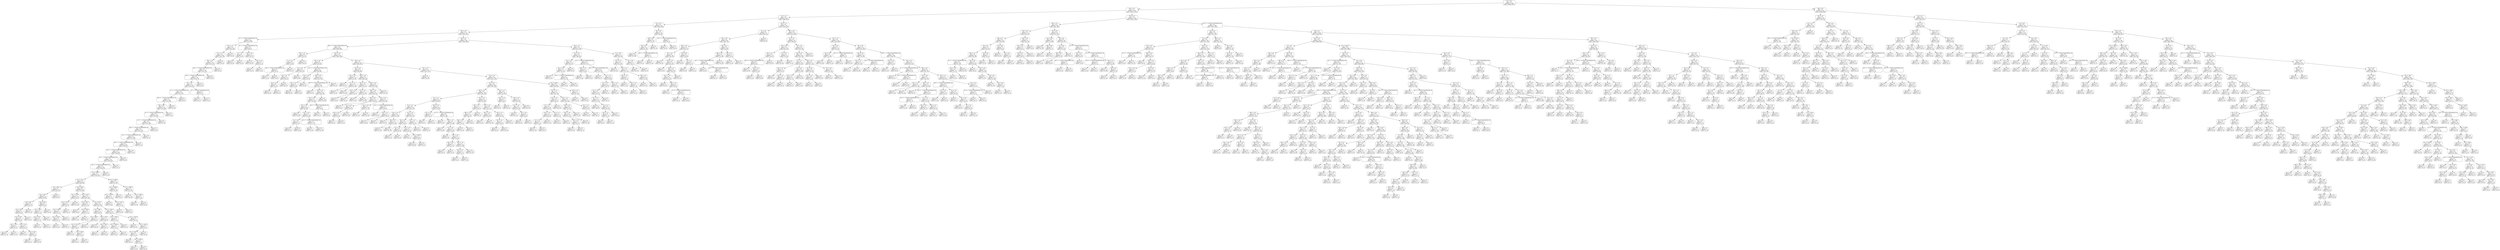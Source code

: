digraph Tree {
node [shape=box, style="rounded", color="black", fontname=helvetica] ;
edge [fontname=helvetica] ;
0 [label="85 <= 4.5\ngini = 0.5\nsamples = 3436\nvalue = [2680, 2675]"] ;
1 [label="264 <= -0.7\ngini = 0.5\nsamples = 2425\nvalue = [1671, 2073]"] ;
0 -> 1 [labeldistance=2.5, labelangle=45, headlabel="True"] ;
2 [label="43 <= -1.2\ngini = 0.5\nsamples = 1071\nvalue = [809, 853]"] ;
1 -> 2 ;
3 [label="273 <= 0.2\ngini = 0.5\nsamples = 754\nvalue = [599, 556]"] ;
2 -> 3 ;
4 [label="350 <= -6.5\ngini = 0.5\nsamples = 726\nvalue = [591, 521]"] ;
3 -> 4 ;
5 [label="25 <= -1.7014117331926443e+38\ngini = 0.5\nsamples = 180\nvalue = [171, 95]"] ;
4 -> 5 ;
6 [label="133 <= -3.1\ngini = 0.5\nsamples = 151\nvalue = [131, 86]"] ;
5 -> 6 ;
7 [label="311 <= -3.7\ngini = 0.5\nsamples = 146\nvalue = [131, 78]"] ;
6 -> 7 ;
8 [label="384 <= -0.7\ngini = 0.5\nsamples = 143\nvalue = [131, 74]"] ;
7 -> 8 ;
9 [label="356 <= -1.7014117331926443e+38\ngini = 0.5\nsamples = 139\nvalue = [131, 70]"] ;
8 -> 9 ;
10 [label="280 <= -1.7014117331926443e+38\ngini = 0.5\nsamples = 133\nvalue = [123, 70]"] ;
9 -> 10 ;
11 [label="19 <= -1.9\ngini = 0.5\nsamples = 130\nvalue = [118, 70]"] ;
10 -> 11 ;
12 [label="23 <= -1.7014117331926443e+38\ngini = 0.5\nsamples = 127\nvalue = [117, 67]"] ;
11 -> 12 ;
13 [label="380 <= -1.7014117331926443e+38\ngini = 0.5\nsamples = 126\nvalue = [117, 66]"] ;
12 -> 13 ;
14 [label="396 <= 16.4\ngini = 0.5\nsamples = 124\nvalue = [115, 66]"] ;
13 -> 14 ;
15 [label="41 <= -1.7014117331926443e+38\ngini = 0.5\nsamples = 123\nvalue = [115, 64]"] ;
14 -> 15 ;
16 [label="117 <= -1.7014117331926443e+38\ngini = 0.5\nsamples = 122\nvalue = [112, 64]"] ;
15 -> 16 ;
17 [label="360 <= -1.7014117331926443e+38\ngini = 0.5\nsamples = 121\nvalue = [111, 64]"] ;
16 -> 17 ;
18 [label="373 <= -1.7014117331926443e+38\ngini = 0.5\nsamples = 120\nvalue = [111, 63]"] ;
17 -> 18 ;
19 [label="396 <= -1.7014117331926443e+38\ngini = 0.5\nsamples = 119\nvalue = [109, 63]"] ;
18 -> 19 ;
20 [label="359 <= -1.7014117331926443e+38\ngini = 0.5\nsamples = 118\nvalue = [108, 63]"] ;
19 -> 20 ;
21 [label="29 <= -1.7014117331926443e+38\ngini = 0.5\nsamples = 115\nvalue = [102, 63]"] ;
20 -> 21 ;
22 [label="238 <= -1.7014117331926443e+38\ngini = 0.5\nsamples = 114\nvalue = [102, 62]"] ;
21 -> 22 ;
23 [label="rain <= 1495.0\ngini = 0.5\nsamples = 113\nvalue = [101, 62]"] ;
22 -> 23 ;
24 [label="rain <= 113.5\ngini = 0.4\nsamples = 84\nvalue = [94, 29]"] ;
23 -> 24 ;
25 [label="rain <= 86.0\ngini = 0.5\nsamples = 21\nvalue = [19, 11]"] ;
24 -> 25 ;
26 [label="rain <= 38.5\ngini = 0.4\nsamples = 19\nvalue = [19, 9]"] ;
25 -> 26 ;
27 [label="rain <= 30.5\ngini = 0.4\nsamples = 12\nvalue = [15, 5]"] ;
26 -> 27 ;
28 [label="rain <= 29.0\ngini = 0.5\nsamples = 9\nvalue = [8, 5]"] ;
27 -> 28 ;
29 [label="rain <= 16.0\ngini = 0.4\nsamples = 8\nvalue = [8, 3]"] ;
28 -> 29 ;
30 [label="rain <= 13.5\ngini = 0.5\nsamples = 4\nvalue = [2, 2]"] ;
29 -> 30 ;
31 [label="gini = 0.0\nsamples = 1\nvalue = [1, 0]"] ;
30 -> 31 ;
32 [label="gini = 0.4\nsamples = 3\nvalue = [1, 2]"] ;
30 -> 32 ;
33 [label="rain <= 17.5\ngini = 0.2\nsamples = 4\nvalue = [6, 1]"] ;
29 -> 33 ;
34 [label="gini = 0.0\nsamples = 1\nvalue = [3, 0]"] ;
33 -> 34 ;
35 [label="rain <= 20.5\ngini = 0.4\nsamples = 3\nvalue = [3, 1]"] ;
33 -> 35 ;
36 [label="gini = 0.0\nsamples = 1\nvalue = [0, 1]"] ;
35 -> 36 ;
37 [label="gini = 0.0\nsamples = 2\nvalue = [3, 0]"] ;
35 -> 37 ;
38 [label="gini = 0.0\nsamples = 1\nvalue = [0, 2]"] ;
28 -> 38 ;
39 [label="gini = 0.0\nsamples = 3\nvalue = [7, 0]"] ;
27 -> 39 ;
40 [label="rain <= 63.5\ngini = 0.5\nsamples = 7\nvalue = [4, 4]"] ;
26 -> 40 ;
41 [label="rain <= 54.5\ngini = 0.3\nsamples = 5\nvalue = [1, 4]"] ;
40 -> 41 ;
42 [label="rain <= 43.5\ngini = 0.5\nsamples = 2\nvalue = [1, 1]"] ;
41 -> 42 ;
43 [label="gini = 0.0\nsamples = 1\nvalue = [0, 1]"] ;
42 -> 43 ;
44 [label="gini = 0.0\nsamples = 1\nvalue = [1, 0]"] ;
42 -> 44 ;
45 [label="gini = 0.0\nsamples = 3\nvalue = [0, 3]"] ;
41 -> 45 ;
46 [label="gini = 0.0\nsamples = 2\nvalue = [3, 0]"] ;
40 -> 46 ;
47 [label="gini = 0.0\nsamples = 2\nvalue = [0, 2]"] ;
25 -> 47 ;
48 [label="rain <= 299.5\ngini = 0.3\nsamples = 63\nvalue = [75, 18]"] ;
24 -> 48 ;
49 [label="rain <= 178.0\ngini = 0.1\nsamples = 18\nvalue = [23, 2]"] ;
48 -> 49 ;
50 [label="rain <= 171.5\ngini = 0.3\nsamples = 8\nvalue = [8, 2]"] ;
49 -> 50 ;
51 [label="rain <= 138.5\ngini = 0.2\nsamples = 7\nvalue = [8, 1]"] ;
50 -> 51 ;
52 [label="rain <= 129.5\ngini = 0.4\nsamples = 4\nvalue = [3, 1]"] ;
51 -> 52 ;
53 [label="gini = 0.0\nsamples = 3\nvalue = [3, 0]"] ;
52 -> 53 ;
54 [label="gini = 0.0\nsamples = 1\nvalue = [0, 1]"] ;
52 -> 54 ;
55 [label="gini = 0.0\nsamples = 3\nvalue = [5, 0]"] ;
51 -> 55 ;
56 [label="gini = 0.0\nsamples = 1\nvalue = [0, 1]"] ;
50 -> 56 ;
57 [label="gini = 0.0\nsamples = 10\nvalue = [15, 0]"] ;
49 -> 57 ;
58 [label="rain <= 375.0\ngini = 0.4\nsamples = 45\nvalue = [52, 16]"] ;
48 -> 58 ;
59 [label="rain <= 343.5\ngini = 0.2\nsamples = 5\nvalue = [1, 6]"] ;
58 -> 59 ;
60 [label="gini = 0.0\nsamples = 2\nvalue = [0, 4]"] ;
59 -> 60 ;
61 [label="rain <= 349.0\ngini = 0.4\nsamples = 3\nvalue = [1, 2]"] ;
59 -> 61 ;
62 [label="gini = 0.0\nsamples = 1\nvalue = [1, 0]"] ;
61 -> 62 ;
63 [label="gini = 0.0\nsamples = 2\nvalue = [0, 2]"] ;
61 -> 63 ;
64 [label="rain <= 977.0\ngini = 0.3\nsamples = 40\nvalue = [51, 10]"] ;
58 -> 64 ;
65 [label="rain <= 482.5\ngini = 0.1\nsamples = 26\nvalue = [35, 3]"] ;
64 -> 65 ;
66 [label="rain <= 460.5\ngini = 0.3\nsamples = 8\nvalue = [9, 2]"] ;
65 -> 66 ;
67 [label="rain <= 412.0\ngini = 0.2\nsamples = 7\nvalue = [9, 1]"] ;
66 -> 67 ;
68 [label="gini = 0.0\nsamples = 4\nvalue = [7, 0]"] ;
67 -> 68 ;
69 [label="rain <= 429.0\ngini = 0.4\nsamples = 3\nvalue = [2, 1]"] ;
67 -> 69 ;
70 [label="gini = 0.0\nsamples = 1\nvalue = [0, 1]"] ;
69 -> 70 ;
71 [label="gini = 0.0\nsamples = 2\nvalue = [2, 0]"] ;
69 -> 71 ;
72 [label="gini = 0.0\nsamples = 1\nvalue = [0, 1]"] ;
66 -> 72 ;
73 [label="rain <= 792.5\ngini = 0.1\nsamples = 18\nvalue = [26, 1]"] ;
65 -> 73 ;
74 [label="gini = 0.0\nsamples = 13\nvalue = [20, 0]"] ;
73 -> 74 ;
75 [label="rain <= 817.5\ngini = 0.2\nsamples = 5\nvalue = [6, 1]"] ;
73 -> 75 ;
76 [label="gini = 0.0\nsamples = 1\nvalue = [0, 1]"] ;
75 -> 76 ;
77 [label="gini = 0.0\nsamples = 4\nvalue = [6, 0]"] ;
75 -> 77 ;
78 [label="rain <= 1201.5\ngini = 0.4\nsamples = 14\nvalue = [16, 7]"] ;
64 -> 78 ;
79 [label="rain <= 1146.5\ngini = 0.5\nsamples = 5\nvalue = [3, 5]"] ;
78 -> 79 ;
80 [label="rain <= 1040.0\ngini = 0.5\nsamples = 4\nvalue = [3, 2]"] ;
79 -> 80 ;
81 [label="gini = 0.0\nsamples = 2\nvalue = [0, 2]"] ;
80 -> 81 ;
82 [label="gini = 0.0\nsamples = 2\nvalue = [3, 0]"] ;
80 -> 82 ;
83 [label="gini = 0.0\nsamples = 1\nvalue = [0, 3]"] ;
79 -> 83 ;
84 [label="rain <= 1310.0\ngini = 0.2\nsamples = 9\nvalue = [13, 2]"] ;
78 -> 84 ;
85 [label="gini = 0.0\nsamples = 5\nvalue = [8, 0]"] ;
84 -> 85 ;
86 [label="rain <= 1457.0\ngini = 0.4\nsamples = 4\nvalue = [5, 2]"] ;
84 -> 86 ;
87 [label="rain <= 1367.5\ngini = 0.4\nsamples = 3\nvalue = [1, 2]"] ;
86 -> 87 ;
88 [label="gini = 0.0\nsamples = 1\nvalue = [0, 1]"] ;
87 -> 88 ;
89 [label="rain <= 1405.5\ngini = 0.5\nsamples = 2\nvalue = [1, 1]"] ;
87 -> 89 ;
90 [label="gini = 0.0\nsamples = 1\nvalue = [1, 0]"] ;
89 -> 90 ;
91 [label="gini = 0.0\nsamples = 1\nvalue = [0, 1]"] ;
89 -> 91 ;
92 [label="gini = 0.0\nsamples = 1\nvalue = [4, 0]"] ;
86 -> 92 ;
93 [label="rain <= 2300.5\ngini = 0.3\nsamples = 29\nvalue = [7, 33]"] ;
23 -> 93 ;
94 [label="rain <= 1994.0\ngini = 0.4\nsamples = 12\nvalue = [5, 11]"] ;
93 -> 94 ;
95 [label="rain <= 1740.0\ngini = 0.2\nsamples = 9\nvalue = [1, 11]"] ;
94 -> 95 ;
96 [label="gini = 0.0\nsamples = 6\nvalue = [0, 8]"] ;
95 -> 96 ;
97 [label="rain <= 1777.5\ngini = 0.4\nsamples = 3\nvalue = [1, 3]"] ;
95 -> 97 ;
98 [label="gini = 0.0\nsamples = 1\nvalue = [1, 0]"] ;
97 -> 98 ;
99 [label="gini = 0.0\nsamples = 2\nvalue = [0, 3]"] ;
97 -> 99 ;
100 [label="gini = 0.0\nsamples = 3\nvalue = [4, 0]"] ;
94 -> 100 ;
101 [label="rain <= 4090.0\ngini = 0.2\nsamples = 17\nvalue = [2, 22]"] ;
93 -> 101 ;
102 [label="gini = 0.0\nsamples = 12\nvalue = [0, 16]"] ;
101 -> 102 ;
103 [label="rain <= 4425.0\ngini = 0.4\nsamples = 5\nvalue = [2, 6]"] ;
101 -> 103 ;
104 [label="gini = 0.0\nsamples = 1\nvalue = [2, 0]"] ;
103 -> 104 ;
105 [label="gini = 0.0\nsamples = 4\nvalue = [0, 6]"] ;
103 -> 105 ;
106 [label="gini = 0.0\nsamples = 1\nvalue = [1, 0]"] ;
22 -> 106 ;
107 [label="gini = 0.0\nsamples = 1\nvalue = [0, 1]"] ;
21 -> 107 ;
108 [label="gini = 0.0\nsamples = 3\nvalue = [6, 0]"] ;
20 -> 108 ;
109 [label="gini = 0.0\nsamples = 1\nvalue = [1, 0]"] ;
19 -> 109 ;
110 [label="gini = 0.0\nsamples = 1\nvalue = [2, 0]"] ;
18 -> 110 ;
111 [label="gini = 0.0\nsamples = 1\nvalue = [0, 1]"] ;
17 -> 111 ;
112 [label="gini = 0.0\nsamples = 1\nvalue = [1, 0]"] ;
16 -> 112 ;
113 [label="gini = 0.0\nsamples = 1\nvalue = [3, 0]"] ;
15 -> 113 ;
114 [label="gini = 0.0\nsamples = 1\nvalue = [0, 2]"] ;
14 -> 114 ;
115 [label="gini = 0.0\nsamples = 2\nvalue = [2, 0]"] ;
13 -> 115 ;
116 [label="gini = 0.0\nsamples = 1\nvalue = [0, 1]"] ;
12 -> 116 ;
117 [label="35 <= -1.7014117331926443e+38\ngini = 0.4\nsamples = 3\nvalue = [1, 3]"] ;
11 -> 117 ;
118 [label="gini = 0.0\nsamples = 2\nvalue = [0, 3]"] ;
117 -> 118 ;
119 [label="gini = 0.0\nsamples = 1\nvalue = [1, 0]"] ;
117 -> 119 ;
120 [label="gini = 0.0\nsamples = 3\nvalue = [5, 0]"] ;
10 -> 120 ;
121 [label="gini = 0.0\nsamples = 6\nvalue = [8, 0]"] ;
9 -> 121 ;
122 [label="gini = 0.0\nsamples = 4\nvalue = [0, 4]"] ;
8 -> 122 ;
123 [label="gini = 0.0\nsamples = 3\nvalue = [0, 4]"] ;
7 -> 123 ;
124 [label="gini = 0.0\nsamples = 5\nvalue = [0, 8]"] ;
6 -> 124 ;
125 [label="31 <= -1.7014117331926443e+38\ngini = 0.3\nsamples = 29\nvalue = [40, 9]"] ;
5 -> 125 ;
126 [label="2 <= -1.3\ngini = 0.5\nsamples = 5\nvalue = [5, 6]"] ;
125 -> 126 ;
127 [label="gini = 0.0\nsamples = 4\nvalue = [0, 6]"] ;
126 -> 127 ;
128 [label="gini = 0.0\nsamples = 1\nvalue = [5, 0]"] ;
126 -> 128 ;
129 [label="276 <= -2.6\ngini = 0.1\nsamples = 24\nvalue = [35, 3]"] ;
125 -> 129 ;
130 [label="gini = 0.0\nsamples = 19\nvalue = [32, 0]"] ;
129 -> 130 ;
131 [label="376 <= -1.6\ngini = 0.5\nsamples = 5\nvalue = [3, 3]"] ;
129 -> 131 ;
132 [label="gini = 0.0\nsamples = 2\nvalue = [0, 3]"] ;
131 -> 132 ;
133 [label="gini = 0.0\nsamples = 3\nvalue = [3, 0]"] ;
131 -> 133 ;
134 [label="89 <= -1.5\ngini = 0.5\nsamples = 546\nvalue = [420, 426]"] ;
4 -> 134 ;
135 [label="368 <= -1.7014117331926443e+38\ngini = 0.5\nsamples = 445\nvalue = [309, 368]"] ;
134 -> 135 ;
136 [label="363 <= -4.7\ngini = 0.4\nsamples = 23\nvalue = [27, 9]"] ;
135 -> 136 ;
137 [label="17 <= -5.3\ngini = 0.4\nsamples = 11\nvalue = [4, 9]"] ;
136 -> 137 ;
138 [label="349 <= -1.7014117331926443e+38\ngini = 0.4\nsamples = 5\nvalue = [4, 2]"] ;
137 -> 138 ;
139 [label="gini = 0.0\nsamples = 2\nvalue = [0, 2]"] ;
138 -> 139 ;
140 [label="gini = 0.0\nsamples = 3\nvalue = [4, 0]"] ;
138 -> 140 ;
141 [label="gini = 0.0\nsamples = 6\nvalue = [0, 7]"] ;
137 -> 141 ;
142 [label="gini = 0.0\nsamples = 12\nvalue = [23, 0]"] ;
136 -> 142 ;
143 [label="193 <= -5.0\ngini = 0.5\nsamples = 422\nvalue = [282, 359]"] ;
135 -> 143 ;
144 [label="394 <= -6.0\ngini = 0.4\nsamples = 87\nvalue = [36, 92]"] ;
143 -> 144 ;
145 [label="14 <= -4.9\ngini = 0.5\nsamples = 18\nvalue = [16, 12]"] ;
144 -> 145 ;
146 [label="90 <= -5.9\ngini = 0.3\nsamples = 12\nvalue = [16, 4]"] ;
145 -> 146 ;
147 [label="133 <= -6.5\ngini = 0.4\nsamples = 4\nvalue = [2, 4]"] ;
146 -> 147 ;
148 [label="gini = 0.0\nsamples = 1\nvalue = [2, 0]"] ;
147 -> 148 ;
149 [label="gini = 0.0\nsamples = 3\nvalue = [0, 4]"] ;
147 -> 149 ;
150 [label="gini = 0.0\nsamples = 8\nvalue = [14, 0]"] ;
146 -> 150 ;
151 [label="gini = 0.0\nsamples = 6\nvalue = [0, 8]"] ;
145 -> 151 ;
152 [label="275 <= -1.7014117331926443e+38\ngini = 0.3\nsamples = 69\nvalue = [20, 80]"] ;
144 -> 152 ;
153 [label="179 <= -4.6\ngini = 0.5\nsamples = 9\nvalue = [6, 4]"] ;
152 -> 153 ;
154 [label="310 <= -2.6\ngini = 0.5\nsamples = 6\nvalue = [3, 4]"] ;
153 -> 154 ;
155 [label="gini = 0.0\nsamples = 4\nvalue = [0, 4]"] ;
154 -> 155 ;
156 [label="gini = 0.0\nsamples = 2\nvalue = [3, 0]"] ;
154 -> 156 ;
157 [label="gini = 0.0\nsamples = 3\nvalue = [3, 0]"] ;
153 -> 157 ;
158 [label="396 <= -0.8\ngini = 0.3\nsamples = 60\nvalue = [14, 76]"] ;
152 -> 158 ;
159 [label="393 <= -1.7014117331926443e+38\ngini = 0.2\nsamples = 58\nvalue = [12, 76]"] ;
158 -> 159 ;
160 [label="gini = 0.0\nsamples = 2\nvalue = [2, 0]"] ;
159 -> 160 ;
161 [label="399 <= -4.8\ngini = 0.2\nsamples = 56\nvalue = [10, 76]"] ;
159 -> 161 ;
162 [label="197 <= -4.9\ngini = 0.3\nsamples = 35\nvalue = [10, 40]"] ;
161 -> 162 ;
163 [label="102 <= -5.8\ngini = 0.2\nsamples = 30\nvalue = [4, 38]"] ;
162 -> 163 ;
164 [label="gini = 0.0\nsamples = 13\nvalue = [0, 20]"] ;
163 -> 164 ;
165 [label="221 <= -5.9\ngini = 0.3\nsamples = 17\nvalue = [4, 18]"] ;
163 -> 165 ;
166 [label="51 <= -5.9\ngini = 0.4\nsamples = 4\nvalue = [3, 1]"] ;
165 -> 166 ;
167 [label="gini = 0.0\nsamples = 1\nvalue = [0, 1]"] ;
166 -> 167 ;
168 [label="gini = 0.0\nsamples = 3\nvalue = [3, 0]"] ;
166 -> 168 ;
169 [label="185 <= -1.7014117331926443e+38\ngini = 0.1\nsamples = 13\nvalue = [1, 17]"] ;
165 -> 169 ;
170 [label="gini = 0.0\nsamples = 1\nvalue = [1, 0]"] ;
169 -> 170 ;
171 [label="gini = 0.0\nsamples = 12\nvalue = [0, 17]"] ;
169 -> 171 ;
172 [label="80 <= -1.7014117331926443e+38\ngini = 0.4\nsamples = 5\nvalue = [6, 2]"] ;
162 -> 172 ;
173 [label="gini = 0.0\nsamples = 2\nvalue = [0, 2]"] ;
172 -> 173 ;
174 [label="gini = 0.0\nsamples = 3\nvalue = [6, 0]"] ;
172 -> 174 ;
175 [label="gini = 0.0\nsamples = 21\nvalue = [0, 36]"] ;
161 -> 175 ;
176 [label="gini = 0.0\nsamples = 2\nvalue = [2, 0]"] ;
158 -> 176 ;
177 [label="209 <= -4.1\ngini = 0.5\nsamples = 335\nvalue = [246, 267]"] ;
143 -> 177 ;
178 [label="302 <= -4.9\ngini = 0.5\nsamples = 92\nvalue = [89, 56]"] ;
177 -> 178 ;
179 [label="275 <= -5.0\ngini = 0.4\nsamples = 16\nvalue = [5, 16]"] ;
178 -> 179 ;
180 [label="gini = 0.0\nsamples = 2\nvalue = [3, 0]"] ;
179 -> 180 ;
181 [label="317 <= -5.1\ngini = 0.2\nsamples = 14\nvalue = [2, 16]"] ;
179 -> 181 ;
182 [label="gini = 0.0\nsamples = 2\nvalue = [2, 0]"] ;
181 -> 182 ;
183 [label="gini = 0.0\nsamples = 12\nvalue = [0, 16]"] ;
181 -> 183 ;
184 [label="358 <= -4.8\ngini = 0.4\nsamples = 76\nvalue = [84, 40]"] ;
178 -> 184 ;
185 [label="344 <= -5.0\ngini = 0.4\nsamples = 17\nvalue = [8, 17]"] ;
184 -> 185 ;
186 [label="370 <= -3.9\ngini = 0.3\nsamples = 4\nvalue = [5, 1]"] ;
185 -> 186 ;
187 [label="gini = 0.0\nsamples = 3\nvalue = [5, 0]"] ;
186 -> 187 ;
188 [label="gini = 0.0\nsamples = 1\nvalue = [0, 1]"] ;
186 -> 188 ;
189 [label="274 <= -5.1\ngini = 0.3\nsamples = 13\nvalue = [3, 16]"] ;
185 -> 189 ;
190 [label="gini = 0.0\nsamples = 3\nvalue = [3, 0]"] ;
189 -> 190 ;
191 [label="gini = 0.0\nsamples = 10\nvalue = [0, 16]"] ;
189 -> 191 ;
192 [label="299 <= -3.9\ngini = 0.4\nsamples = 59\nvalue = [76, 23]"] ;
184 -> 192 ;
193 [label="266 <= -4.5\ngini = 0.4\nsamples = 47\nvalue = [49, 23]"] ;
192 -> 193 ;
194 [label="346 <= -4.9\ngini = 0.2\nsamples = 20\nvalue = [30, 4]"] ;
193 -> 194 ;
195 [label="gini = 0.0\nsamples = 2\nvalue = [0, 2]"] ;
194 -> 195 ;
196 [label="211 <= -4.8\ngini = 0.1\nsamples = 18\nvalue = [30, 2]"] ;
194 -> 196 ;
197 [label="378 <= -4.6\ngini = 0.5\nsamples = 2\nvalue = [3, 2]"] ;
196 -> 197 ;
198 [label="gini = 0.0\nsamples = 1\nvalue = [0, 2]"] ;
197 -> 198 ;
199 [label="gini = 0.0\nsamples = 1\nvalue = [3, 0]"] ;
197 -> 199 ;
200 [label="gini = 0.0\nsamples = 16\nvalue = [27, 0]"] ;
196 -> 200 ;
201 [label="101 <= -4.5\ngini = 0.5\nsamples = 27\nvalue = [19, 19]"] ;
193 -> 201 ;
202 [label="136 <= -4.8\ngini = 0.1\nsamples = 10\nvalue = [1, 13]"] ;
201 -> 202 ;
203 [label="gini = 0.0\nsamples = 1\nvalue = [1, 0]"] ;
202 -> 203 ;
204 [label="gini = 0.0\nsamples = 9\nvalue = [0, 13]"] ;
202 -> 204 ;
205 [label="144 <= -1.7014117331926443e+38\ngini = 0.4\nsamples = 17\nvalue = [18, 6]"] ;
201 -> 205 ;
206 [label="gini = 0.0\nsamples = 2\nvalue = [0, 3]"] ;
205 -> 206 ;
207 [label="118 <= -3.7\ngini = 0.2\nsamples = 15\nvalue = [18, 3]"] ;
205 -> 207 ;
208 [label="gini = 0.0\nsamples = 12\nvalue = [18, 0]"] ;
207 -> 208 ;
209 [label="gini = 0.0\nsamples = 3\nvalue = [0, 3]"] ;
207 -> 209 ;
210 [label="gini = 0.0\nsamples = 12\nvalue = [27, 0]"] ;
192 -> 210 ;
211 [label="321 <= -5.2\ngini = 0.5\nsamples = 243\nvalue = [157, 211]"] ;
177 -> 211 ;
212 [label="gini = 0.0\nsamples = 11\nvalue = [0, 20]"] ;
211 -> 212 ;
213 [label="275 <= -1.8\ngini = 0.5\nsamples = 232\nvalue = [157, 191]"] ;
211 -> 213 ;
214 [label="93 <= -2.0\ngini = 0.5\nsamples = 166\nvalue = [99, 155]"] ;
213 -> 214 ;
215 [label="160 <= -2.6\ngini = 0.5\nsamples = 124\nvalue = [87, 101]"] ;
214 -> 215 ;
216 [label="20 <= -3.7\ngini = 0.5\nsamples = 86\nvalue = [50, 81]"] ;
215 -> 216 ;
217 [label="62 <= -4.1\ngini = 0.5\nsamples = 50\nvalue = [41, 34]"] ;
216 -> 217 ;
218 [label="323 <= -4.5\ngini = 0.4\nsamples = 16\nvalue = [7, 19]"] ;
217 -> 218 ;
219 [label="gini = 0.0\nsamples = 4\nvalue = [6, 0]"] ;
218 -> 219 ;
220 [label="289 <= -4.3\ngini = 0.1\nsamples = 12\nvalue = [1, 19]"] ;
218 -> 220 ;
221 [label="gini = 0.0\nsamples = 1\nvalue = [1, 0]"] ;
220 -> 221 ;
222 [label="gini = 0.0\nsamples = 11\nvalue = [0, 19]"] ;
220 -> 222 ;
223 [label="371 <= -3.4\ngini = 0.4\nsamples = 34\nvalue = [34, 15]"] ;
217 -> 223 ;
224 [label="89 <= -4.0\ngini = 0.3\nsamples = 27\nvalue = [33, 6]"] ;
223 -> 224 ;
225 [label="10 <= -4.2\ngini = 0.5\nsamples = 6\nvalue = [4, 4]"] ;
224 -> 225 ;
226 [label="gini = 0.0\nsamples = 3\nvalue = [4, 0]"] ;
225 -> 226 ;
227 [label="gini = 0.0\nsamples = 3\nvalue = [0, 4]"] ;
225 -> 227 ;
228 [label="337 <= -4.6\ngini = 0.1\nsamples = 21\nvalue = [29, 2]"] ;
224 -> 228 ;
229 [label="gini = 0.0\nsamples = 1\nvalue = [0, 1]"] ;
228 -> 229 ;
230 [label="rain <= 5305.0\ngini = 0.1\nsamples = 20\nvalue = [29, 1]"] ;
228 -> 230 ;
231 [label="gini = 0.0\nsamples = 19\nvalue = [29, 0]"] ;
230 -> 231 ;
232 [label="gini = 0.0\nsamples = 1\nvalue = [0, 1]"] ;
230 -> 232 ;
233 [label="317 <= -1.7\ngini = 0.2\nsamples = 7\nvalue = [1, 9]"] ;
223 -> 233 ;
234 [label="gini = 0.0\nsamples = 6\nvalue = [0, 9]"] ;
233 -> 234 ;
235 [label="gini = 0.0\nsamples = 1\nvalue = [1, 0]"] ;
233 -> 235 ;
236 [label="264 <= -4.5\ngini = 0.3\nsamples = 36\nvalue = [9, 47]"] ;
216 -> 236 ;
237 [label="122 <= -3.7\ngini = 0.4\nsamples = 3\nvalue = [2, 1]"] ;
236 -> 237 ;
238 [label="gini = 0.0\nsamples = 1\nvalue = [0, 1]"] ;
237 -> 238 ;
239 [label="gini = 0.0\nsamples = 2\nvalue = [2, 0]"] ;
237 -> 239 ;
240 [label="217 <= -1.7014117331926443e+38\ngini = 0.2\nsamples = 33\nvalue = [7, 46]"] ;
236 -> 240 ;
241 [label="gini = 0.0\nsamples = 2\nvalue = [2, 0]"] ;
240 -> 241 ;
242 [label="305 <= -3.7\ngini = 0.2\nsamples = 31\nvalue = [5, 46]"] ;
240 -> 242 ;
243 [label="gini = 0.0\nsamples = 11\nvalue = [0, 24]"] ;
242 -> 243 ;
244 [label="67 <= -3.6\ngini = 0.3\nsamples = 20\nvalue = [5, 22]"] ;
242 -> 244 ;
245 [label="gini = 0.0\nsamples = 3\nvalue = [3, 0]"] ;
244 -> 245 ;
246 [label="142 <= -3.6\ngini = 0.2\nsamples = 17\nvalue = [2, 22]"] ;
244 -> 246 ;
247 [label="180 <= -3.3\ngini = 0.4\nsamples = 3\nvalue = [1, 2]"] ;
246 -> 247 ;
248 [label="gini = 0.0\nsamples = 2\nvalue = [0, 2]"] ;
247 -> 248 ;
249 [label="gini = 0.0\nsamples = 1\nvalue = [1, 0]"] ;
247 -> 249 ;
250 [label="102 <= -3.2\ngini = 0.1\nsamples = 14\nvalue = [1, 20]"] ;
246 -> 250 ;
251 [label="129 <= -3.3\ngini = 0.2\nsamples = 4\nvalue = [1, 7]"] ;
250 -> 251 ;
252 [label="gini = 0.0\nsamples = 3\nvalue = [0, 7]"] ;
251 -> 252 ;
253 [label="gini = 0.0\nsamples = 1\nvalue = [1, 0]"] ;
251 -> 253 ;
254 [label="gini = 0.0\nsamples = 10\nvalue = [0, 13]"] ;
250 -> 254 ;
255 [label="161 <= -2.2\ngini = 0.5\nsamples = 38\nvalue = [37, 20]"] ;
215 -> 255 ;
256 [label="360 <= -1.7\ngini = 0.2\nsamples = 17\nvalue = [25, 3]"] ;
255 -> 256 ;
257 [label="388 <= -2.3\ngini = 0.1\nsamples = 16\nvalue = [25, 2]"] ;
256 -> 257 ;
258 [label="188 <= -2.5\ngini = 0.3\nsamples = 7\nvalue = [7, 2]"] ;
257 -> 258 ;
259 [label="gini = 0.0\nsamples = 5\nvalue = [7, 0]"] ;
258 -> 259 ;
260 [label="gini = 0.0\nsamples = 2\nvalue = [0, 2]"] ;
258 -> 260 ;
261 [label="gini = 0.0\nsamples = 9\nvalue = [18, 0]"] ;
257 -> 261 ;
262 [label="gini = 0.0\nsamples = 1\nvalue = [0, 1]"] ;
256 -> 262 ;
263 [label="361 <= -2.0\ngini = 0.5\nsamples = 21\nvalue = [12, 17]"] ;
255 -> 263 ;
264 [label="367 <= -2.4\ngini = 0.2\nsamples = 10\nvalue = [2, 12]"] ;
263 -> 264 ;
265 [label="gini = 0.0\nsamples = 2\nvalue = [2, 0]"] ;
264 -> 265 ;
266 [label="gini = 0.0\nsamples = 8\nvalue = [0, 12]"] ;
264 -> 266 ;
267 [label="310 <= -1.7\ngini = 0.4\nsamples = 11\nvalue = [10, 5]"] ;
263 -> 267 ;
268 [label="253 <= -2.2\ngini = 0.3\nsamples = 9\nvalue = [10, 2]"] ;
267 -> 268 ;
269 [label="gini = 0.0\nsamples = 2\nvalue = [0, 2]"] ;
268 -> 269 ;
270 [label="gini = 0.0\nsamples = 7\nvalue = [10, 0]"] ;
268 -> 270 ;
271 [label="gini = 0.0\nsamples = 2\nvalue = [0, 3]"] ;
267 -> 271 ;
272 [label="140 <= -3.7\ngini = 0.3\nsamples = 42\nvalue = [12, 54]"] ;
214 -> 272 ;
273 [label="236 <= -1.8\ngini = 0.4\nsamples = 7\nvalue = [6, 2]"] ;
272 -> 273 ;
274 [label="gini = 0.0\nsamples = 5\nvalue = [6, 0]"] ;
273 -> 274 ;
275 [label="gini = 0.0\nsamples = 2\nvalue = [0, 2]"] ;
273 -> 275 ;
276 [label="138 <= -1.9\ngini = 0.2\nsamples = 35\nvalue = [6, 52]"] ;
272 -> 276 ;
277 [label="327 <= -1.9\ngini = 0.4\nsamples = 15\nvalue = [6, 15]"] ;
276 -> 277 ;
278 [label="gini = 0.0\nsamples = 7\nvalue = [0, 12]"] ;
277 -> 278 ;
279 [label="76 <= -1.9\ngini = 0.4\nsamples = 8\nvalue = [6, 3]"] ;
277 -> 279 ;
280 [label="gini = 0.0\nsamples = 5\nvalue = [6, 0]"] ;
279 -> 280 ;
281 [label="gini = 0.0\nsamples = 3\nvalue = [0, 3]"] ;
279 -> 281 ;
282 [label="gini = 0.0\nsamples = 20\nvalue = [0, 37]"] ;
276 -> 282 ;
283 [label="rain <= 2424.5\ngini = 0.5\nsamples = 66\nvalue = [58, 36]"] ;
213 -> 283 ;
284 [label="307 <= -1.7\ngini = 0.4\nsamples = 57\nvalue = [57, 23]"] ;
283 -> 284 ;
285 [label="337 <= -1.6\ngini = 0.2\nsamples = 33\nvalue = [43, 7]"] ;
284 -> 285 ;
286 [label="37 <= -1.7\ngini = 0.4\nsamples = 18\nvalue = [19, 7]"] ;
285 -> 286 ;
287 [label="252 <= -1.9\ngini = 0.2\nsamples = 14\nvalue = [18, 3]"] ;
286 -> 287 ;
288 [label="52 <= -1.9\ngini = 0.4\nsamples = 3\nvalue = [1, 3]"] ;
287 -> 288 ;
289 [label="gini = 0.0\nsamples = 1\nvalue = [1, 0]"] ;
288 -> 289 ;
290 [label="gini = 0.0\nsamples = 2\nvalue = [0, 3]"] ;
288 -> 290 ;
291 [label="gini = 0.0\nsamples = 11\nvalue = [17, 0]"] ;
287 -> 291 ;
292 [label="63 <= -1.7\ngini = 0.3\nsamples = 4\nvalue = [1, 4]"] ;
286 -> 292 ;
293 [label="gini = 0.0\nsamples = 3\nvalue = [0, 4]"] ;
292 -> 293 ;
294 [label="gini = 0.0\nsamples = 1\nvalue = [1, 0]"] ;
292 -> 294 ;
295 [label="gini = 0.0\nsamples = 15\nvalue = [24, 0]"] ;
285 -> 295 ;
296 [label="263 <= -1.5\ngini = 0.5\nsamples = 24\nvalue = [14, 16]"] ;
284 -> 296 ;
297 [label="328 <= -0.4\ngini = 0.4\nsamples = 16\nvalue = [5, 15]"] ;
296 -> 297 ;
298 [label="359 <= -1.8\ngini = 0.3\nsamples = 14\nvalue = [3, 15]"] ;
297 -> 298 ;
299 [label="307 <= -1.0\ngini = 0.4\nsamples = 3\nvalue = [3, 1]"] ;
298 -> 299 ;
300 [label="gini = 0.0\nsamples = 2\nvalue = [3, 0]"] ;
299 -> 300 ;
301 [label="gini = 0.0\nsamples = 1\nvalue = [0, 1]"] ;
299 -> 301 ;
302 [label="gini = 0.0\nsamples = 11\nvalue = [0, 14]"] ;
298 -> 302 ;
303 [label="gini = 0.0\nsamples = 2\nvalue = [2, 0]"] ;
297 -> 303 ;
304 [label="56 <= -1.2\ngini = 0.2\nsamples = 8\nvalue = [9, 1]"] ;
296 -> 304 ;
305 [label="gini = 0.0\nsamples = 7\nvalue = [9, 0]"] ;
304 -> 305 ;
306 [label="gini = 0.0\nsamples = 1\nvalue = [0, 1]"] ;
304 -> 306 ;
307 [label="105 <= -1.8\ngini = 0.1\nsamples = 9\nvalue = [1, 13]"] ;
283 -> 307 ;
308 [label="gini = 0.0\nsamples = 1\nvalue = [1, 0]"] ;
307 -> 308 ;
309 [label="gini = 0.0\nsamples = 8\nvalue = [0, 13]"] ;
307 -> 309 ;
310 [label="194 <= -1.2\ngini = 0.5\nsamples = 101\nvalue = [111, 58]"] ;
134 -> 310 ;
311 [label="93 <= -1.6\ngini = 0.4\nsamples = 67\nvalue = [86, 29]"] ;
310 -> 311 ;
312 [label="101 <= -1.4\ngini = 0.5\nsamples = 15\nvalue = [9, 12]"] ;
311 -> 312 ;
313 [label="191 <= -3.9\ngini = 0.3\nsamples = 12\nvalue = [3, 12]"] ;
312 -> 313 ;
314 [label="gini = 0.0\nsamples = 2\nvalue = [2, 0]"] ;
313 -> 314 ;
315 [label="148 <= -1.7014117331926443e+38\ngini = 0.1\nsamples = 10\nvalue = [1, 12]"] ;
313 -> 315 ;
316 [label="gini = 0.0\nsamples = 1\nvalue = [1, 0]"] ;
315 -> 316 ;
317 [label="gini = 0.0\nsamples = 9\nvalue = [0, 12]"] ;
315 -> 317 ;
318 [label="gini = 0.0\nsamples = 3\nvalue = [6, 0]"] ;
312 -> 318 ;
319 [label="34 <= -1.7014117331926443e+38\ngini = 0.3\nsamples = 52\nvalue = [77, 17]"] ;
311 -> 319 ;
320 [label="328 <= -1.3\ngini = 0.4\nsamples = 4\nvalue = [3, 6]"] ;
319 -> 320 ;
321 [label="gini = 0.0\nsamples = 1\nvalue = [3, 0]"] ;
320 -> 321 ;
322 [label="gini = 0.0\nsamples = 3\nvalue = [0, 6]"] ;
320 -> 322 ;
323 [label="365 <= -1.7014117331926443e+38\ngini = 0.2\nsamples = 48\nvalue = [74, 11]"] ;
319 -> 323 ;
324 [label="gini = 0.0\nsamples = 2\nvalue = [0, 3]"] ;
323 -> 324 ;
325 [label="121 <= -1.1\ngini = 0.2\nsamples = 46\nvalue = [74, 8]"] ;
323 -> 325 ;
326 [label="177 <= -1.0\ngini = 0.1\nsamples = 42\nvalue = [73, 5]"] ;
325 -> 326 ;
327 [label="273 <= -0.5\ngini = 0.1\nsamples = 41\nvalue = [73, 4]"] ;
326 -> 327 ;
328 [label="317 <= -1.3\ngini = 0.1\nsamples = 40\nvalue = [73, 3]"] ;
327 -> 328 ;
329 [label="gini = 0.0\nsamples = 30\nvalue = [60, 0]"] ;
328 -> 329 ;
330 [label="70 <= -1.3\ngini = 0.3\nsamples = 10\nvalue = [13, 3]"] ;
328 -> 330 ;
331 [label="56 <= -1.2\ngini = 0.4\nsamples = 3\nvalue = [1, 3]"] ;
330 -> 331 ;
332 [label="gini = 0.0\nsamples = 2\nvalue = [0, 3]"] ;
331 -> 332 ;
333 [label="gini = 0.0\nsamples = 1\nvalue = [1, 0]"] ;
331 -> 333 ;
334 [label="gini = 0.0\nsamples = 7\nvalue = [12, 0]"] ;
330 -> 334 ;
335 [label="gini = 0.0\nsamples = 1\nvalue = [0, 1]"] ;
327 -> 335 ;
336 [label="gini = 0.0\nsamples = 1\nvalue = [0, 1]"] ;
326 -> 336 ;
337 [label="144 <= -1.2\ngini = 0.4\nsamples = 4\nvalue = [1, 3]"] ;
325 -> 337 ;
338 [label="gini = 0.0\nsamples = 1\nvalue = [1, 0]"] ;
337 -> 338 ;
339 [label="gini = 0.0\nsamples = 3\nvalue = [0, 3]"] ;
337 -> 339 ;
340 [label="57 <= -0.6\ngini = 0.5\nsamples = 34\nvalue = [25, 29]"] ;
310 -> 340 ;
341 [label="150 <= -1.2\ngini = 0.4\nsamples = 25\nvalue = [11, 27]"] ;
340 -> 341 ;
342 [label="gini = 0.0\nsamples = 8\nvalue = [0, 14]"] ;
341 -> 342 ;
343 [label="310 <= -1.2\ngini = 0.5\nsamples = 17\nvalue = [11, 13]"] ;
341 -> 343 ;
344 [label="220 <= -1.0\ngini = 0.2\nsamples = 7\nvalue = [8, 1]"] ;
343 -> 344 ;
345 [label="gini = 0.0\nsamples = 5\nvalue = [7, 0]"] ;
344 -> 345 ;
346 [label="203 <= -1.2\ngini = 0.5\nsamples = 2\nvalue = [1, 1]"] ;
344 -> 346 ;
347 [label="gini = 0.0\nsamples = 1\nvalue = [1, 0]"] ;
346 -> 347 ;
348 [label="gini = 0.0\nsamples = 1\nvalue = [0, 1]"] ;
346 -> 348 ;
349 [label="226 <= -0.7\ngini = 0.3\nsamples = 10\nvalue = [3, 12]"] ;
343 -> 349 ;
350 [label="gini = 0.0\nsamples = 8\nvalue = [0, 12]"] ;
349 -> 350 ;
351 [label="gini = 0.0\nsamples = 2\nvalue = [3, 0]"] ;
349 -> 351 ;
352 [label="63 <= -0.8\ngini = 0.2\nsamples = 9\nvalue = [14, 2]"] ;
340 -> 352 ;
353 [label="gini = 0.0\nsamples = 7\nvalue = [14, 0]"] ;
352 -> 353 ;
354 [label="gini = 0.0\nsamples = 2\nvalue = [0, 2]"] ;
352 -> 354 ;
355 [label="341 <= 0.6\ngini = 0.3\nsamples = 28\nvalue = [8, 35]"] ;
3 -> 355 ;
356 [label="340 <= 3.8\ngini = 0.1\nsamples = 21\nvalue = [2, 31]"] ;
355 -> 356 ;
357 [label="393 <= 4.5\ngini = 0.1\nsamples = 20\nvalue = [1, 31]"] ;
356 -> 357 ;
358 [label="gini = 0.0\nsamples = 18\nvalue = [0, 30]"] ;
357 -> 358 ;
359 [label="209 <= -1.7014117331926443e+38\ngini = 0.5\nsamples = 2\nvalue = [1, 1]"] ;
357 -> 359 ;
360 [label="gini = 0.0\nsamples = 1\nvalue = [0, 1]"] ;
359 -> 360 ;
361 [label="gini = 0.0\nsamples = 1\nvalue = [1, 0]"] ;
359 -> 361 ;
362 [label="gini = 0.0\nsamples = 1\nvalue = [1, 0]"] ;
356 -> 362 ;
363 [label="316 <= -1.7014117331926443e+38\ngini = 0.5\nsamples = 7\nvalue = [6, 4]"] ;
355 -> 363 ;
364 [label="gini = 0.0\nsamples = 3\nvalue = [0, 4]"] ;
363 -> 364 ;
365 [label="gini = 0.0\nsamples = 4\nvalue = [6, 0]"] ;
363 -> 365 ;
366 [label="235 <= -1.3\ngini = 0.5\nsamples = 317\nvalue = [210, 297]"] ;
2 -> 366 ;
367 [label="41 <= 3.0\ngini = 0.4\nsamples = 91\nvalue = [36, 112]"] ;
366 -> 367 ;
368 [label="343 <= -0.8\ngini = 0.3\nsamples = 86\nvalue = [30, 112]"] ;
367 -> 368 ;
369 [label="394 <= -1.0\ngini = 0.4\nsamples = 47\nvalue = [24, 47]"] ;
368 -> 369 ;
370 [label="78 <= -3.4\ngini = 0.4\nsamples = 34\nvalue = [14, 43]"] ;
369 -> 370 ;
371 [label="gini = 0.0\nsamples = 8\nvalue = [0, 16]"] ;
370 -> 371 ;
372 [label="228 <= -3.8\ngini = 0.4\nsamples = 26\nvalue = [14, 27]"] ;
370 -> 372 ;
373 [label="gini = 0.0\nsamples = 2\nvalue = [4, 0]"] ;
372 -> 373 ;
374 [label="386 <= -1.4\ngini = 0.4\nsamples = 24\nvalue = [10, 27]"] ;
372 -> 374 ;
375 [label="141 <= -1.6\ngini = 0.5\nsamples = 15\nvalue = [10, 14]"] ;
374 -> 375 ;
376 [label="gini = 0.0\nsamples = 6\nvalue = [0, 11]"] ;
375 -> 376 ;
377 [label="309 <= -2.2\ngini = 0.4\nsamples = 9\nvalue = [10, 3]"] ;
375 -> 377 ;
378 [label="gini = 0.0\nsamples = 2\nvalue = [0, 2]"] ;
377 -> 378 ;
379 [label="75 <= -1.7014117331926443e+38\ngini = 0.2\nsamples = 7\nvalue = [10, 1]"] ;
377 -> 379 ;
380 [label="gini = 0.0\nsamples = 1\nvalue = [0, 1]"] ;
379 -> 380 ;
381 [label="gini = 0.0\nsamples = 6\nvalue = [10, 0]"] ;
379 -> 381 ;
382 [label="gini = 0.0\nsamples = 9\nvalue = [0, 13]"] ;
374 -> 382 ;
383 [label="107 <= 0.6\ngini = 0.4\nsamples = 13\nvalue = [10, 4]"] ;
369 -> 383 ;
384 [label="gini = 0.0\nsamples = 8\nvalue = [9, 0]"] ;
383 -> 384 ;
385 [label="97 <= 1.7\ngini = 0.3\nsamples = 5\nvalue = [1, 4]"] ;
383 -> 385 ;
386 [label="gini = 0.0\nsamples = 4\nvalue = [0, 4]"] ;
385 -> 386 ;
387 [label="gini = 0.0\nsamples = 1\nvalue = [1, 0]"] ;
385 -> 387 ;
388 [label="226 <= 0.7\ngini = 0.2\nsamples = 39\nvalue = [6, 65]"] ;
368 -> 388 ;
389 [label="389 <= -2.0\ngini = 0.1\nsamples = 34\nvalue = [3, 63]"] ;
388 -> 389 ;
390 [label="96 <= -1.7014117331926443e+38\ngini = 0.4\nsamples = 8\nvalue = [3, 10]"] ;
389 -> 390 ;
391 [label="gini = 0.0\nsamples = 4\nvalue = [0, 9]"] ;
390 -> 391 ;
392 [label="297 <= -1.7014117331926443e+38\ngini = 0.4\nsamples = 4\nvalue = [3, 1]"] ;
390 -> 392 ;
393 [label="gini = 0.0\nsamples = 1\nvalue = [0, 1]"] ;
392 -> 393 ;
394 [label="gini = 0.0\nsamples = 3\nvalue = [3, 0]"] ;
392 -> 394 ;
395 [label="gini = 0.0\nsamples = 26\nvalue = [0, 53]"] ;
389 -> 395 ;
396 [label="187 <= 1.7\ngini = 0.5\nsamples = 5\nvalue = [3, 2]"] ;
388 -> 396 ;
397 [label="gini = 0.0\nsamples = 3\nvalue = [3, 0]"] ;
396 -> 397 ;
398 [label="gini = 0.0\nsamples = 2\nvalue = [0, 2]"] ;
396 -> 398 ;
399 [label="gini = 0.0\nsamples = 5\nvalue = [6, 0]"] ;
367 -> 399 ;
400 [label="399 <= -0.9\ngini = 0.5\nsamples = 226\nvalue = [174, 185]"] ;
366 -> 400 ;
401 [label="35 <= -1.2\ngini = 0.4\nsamples = 91\nvalue = [49, 97]"] ;
400 -> 401 ;
402 [label="130 <= -0.9\ngini = 0.5\nsamples = 26\nvalue = [24, 19]"] ;
401 -> 402 ;
403 [label="163 <= -1.3\ngini = 0.4\nsamples = 17\nvalue = [23, 9]"] ;
402 -> 403 ;
404 [label="188 <= -1.7014117331926443e+38\ngini = 0.4\nsamples = 9\nvalue = [4, 9]"] ;
403 -> 404 ;
405 [label="gini = 0.0\nsamples = 2\nvalue = [3, 0]"] ;
404 -> 405 ;
406 [label="116 <= -1.9\ngini = 0.2\nsamples = 7\nvalue = [1, 9]"] ;
404 -> 406 ;
407 [label="gini = 0.0\nsamples = 1\nvalue = [1, 0]"] ;
406 -> 407 ;
408 [label="gini = 0.0\nsamples = 6\nvalue = [0, 9]"] ;
406 -> 408 ;
409 [label="gini = 0.0\nsamples = 8\nvalue = [19, 0]"] ;
403 -> 409 ;
410 [label="174 <= 0.7\ngini = 0.2\nsamples = 9\nvalue = [1, 10]"] ;
402 -> 410 ;
411 [label="gini = 0.0\nsamples = 8\nvalue = [0, 10]"] ;
410 -> 411 ;
412 [label="gini = 0.0\nsamples = 1\nvalue = [1, 0]"] ;
410 -> 412 ;
413 [label="79 <= 1.8\ngini = 0.4\nsamples = 65\nvalue = [25, 78]"] ;
401 -> 413 ;
414 [label="226 <= -0.9\ngini = 0.3\nsamples = 62\nvalue = [21, 78]"] ;
413 -> 414 ;
415 [label="51 <= -1.1\ngini = 0.1\nsamples = 35\nvalue = [4, 55]"] ;
414 -> 415 ;
416 [label="391 <= -1.2\ngini = 0.5\nsamples = 6\nvalue = [3, 5]"] ;
415 -> 416 ;
417 [label="gini = 0.0\nsamples = 2\nvalue = [0, 4]"] ;
416 -> 417 ;
418 [label="114 <= -1.1\ngini = 0.4\nsamples = 4\nvalue = [3, 1]"] ;
416 -> 418 ;
419 [label="gini = 0.0\nsamples = 3\nvalue = [3, 0]"] ;
418 -> 419 ;
420 [label="gini = 0.0\nsamples = 1\nvalue = [0, 1]"] ;
418 -> 420 ;
421 [label="24 <= -1.0\ngini = 0.0\nsamples = 29\nvalue = [1, 50]"] ;
415 -> 421 ;
422 [label="219 <= -1.0\ngini = 0.2\nsamples = 5\nvalue = [1, 7]"] ;
421 -> 422 ;
423 [label="gini = 0.0\nsamples = 4\nvalue = [0, 7]"] ;
422 -> 423 ;
424 [label="gini = 0.0\nsamples = 1\nvalue = [1, 0]"] ;
422 -> 424 ;
425 [label="gini = 0.0\nsamples = 24\nvalue = [0, 43]"] ;
421 -> 425 ;
426 [label="248 <= -0.7\ngini = 0.5\nsamples = 27\nvalue = [17, 23]"] ;
414 -> 426 ;
427 [label="91 <= -0.8\ngini = 0.5\nsamples = 15\nvalue = [15, 8]"] ;
426 -> 427 ;
428 [label="137 <= -1.0\ngini = 0.4\nsamples = 7\nvalue = [3, 8]"] ;
427 -> 428 ;
429 [label="gini = 0.0\nsamples = 2\nvalue = [3, 0]"] ;
428 -> 429 ;
430 [label="gini = 0.0\nsamples = 5\nvalue = [0, 8]"] ;
428 -> 430 ;
431 [label="gini = 0.0\nsamples = 8\nvalue = [12, 0]"] ;
427 -> 431 ;
432 [label="87 <= -0.9\ngini = 0.2\nsamples = 12\nvalue = [2, 15]"] ;
426 -> 432 ;
433 [label="gini = 0.0\nsamples = 1\nvalue = [2, 0]"] ;
432 -> 433 ;
434 [label="gini = 0.0\nsamples = 11\nvalue = [0, 15]"] ;
432 -> 434 ;
435 [label="gini = 0.0\nsamples = 3\nvalue = [4, 0]"] ;
413 -> 435 ;
436 [label="251 <= -1.5\ngini = 0.5\nsamples = 135\nvalue = [125, 88]"] ;
400 -> 436 ;
437 [label="327 <= 0.3\ngini = 0.3\nsamples = 17\nvalue = [4, 22]"] ;
436 -> 437 ;
438 [label="191 <= 0.8\ngini = 0.1\nsamples = 12\nvalue = [1, 20]"] ;
437 -> 438 ;
439 [label="gini = 0.0\nsamples = 11\nvalue = [0, 20]"] ;
438 -> 439 ;
440 [label="gini = 0.0\nsamples = 1\nvalue = [1, 0]"] ;
438 -> 440 ;
441 [label="207 <= -1.7014117331926443e+38\ngini = 0.5\nsamples = 5\nvalue = [3, 2]"] ;
437 -> 441 ;
442 [label="gini = 0.0\nsamples = 2\nvalue = [0, 2]"] ;
441 -> 442 ;
443 [label="gini = 0.0\nsamples = 3\nvalue = [3, 0]"] ;
441 -> 443 ;
444 [label="89 <= -0.9\ngini = 0.5\nsamples = 118\nvalue = [121, 66]"] ;
436 -> 444 ;
445 [label="281 <= -0.5\ngini = 0.3\nsamples = 18\nvalue = [5, 24]"] ;
444 -> 445 ;
446 [label="355 <= -1.1\ngini = 0.1\nsamples = 14\nvalue = [1, 22]"] ;
445 -> 446 ;
447 [label="gini = 0.0\nsamples = 1\nvalue = [1, 0]"] ;
446 -> 447 ;
448 [label="gini = 0.0\nsamples = 13\nvalue = [0, 22]"] ;
446 -> 448 ;
449 [label="307 <= -1.7014117331926443e+38\ngini = 0.4\nsamples = 4\nvalue = [4, 2]"] ;
445 -> 449 ;
450 [label="gini = 0.0\nsamples = 1\nvalue = [0, 2]"] ;
449 -> 450 ;
451 [label="gini = 0.0\nsamples = 3\nvalue = [4, 0]"] ;
449 -> 451 ;
452 [label="296 <= -1.7014117331926443e+38\ngini = 0.4\nsamples = 100\nvalue = [116, 42]"] ;
444 -> 452 ;
453 [label="129 <= -0.5\ngini = 0.3\nsamples = 7\nvalue = [2, 8]"] ;
452 -> 453 ;
454 [label="gini = 0.0\nsamples = 1\nvalue = [2, 0]"] ;
453 -> 454 ;
455 [label="gini = 0.0\nsamples = 6\nvalue = [0, 8]"] ;
453 -> 455 ;
456 [label="336 <= -0.7\ngini = 0.4\nsamples = 93\nvalue = [114, 34]"] ;
452 -> 456 ;
457 [label="6 <= -1.7014117331926443e+38\ngini = 0.1\nsamples = 28\nvalue = [47, 2]"] ;
456 -> 457 ;
458 [label="gini = 0.0\nsamples = 1\nvalue = [0, 1]"] ;
457 -> 458 ;
459 [label="50 <= -1.7014117331926443e+38\ngini = 0.0\nsamples = 27\nvalue = [47, 1]"] ;
457 -> 459 ;
460 [label="gini = 0.0\nsamples = 1\nvalue = [0, 1]"] ;
459 -> 460 ;
461 [label="gini = 0.0\nsamples = 26\nvalue = [47, 0]"] ;
459 -> 461 ;
462 [label="389 <= -0.3\ngini = 0.4\nsamples = 65\nvalue = [67, 32]"] ;
456 -> 462 ;
463 [label="170 <= -0.8\ngini = 0.5\nsamples = 31\nvalue = [19, 20]"] ;
462 -> 463 ;
464 [label="201 <= -1.3\ngini = 0.2\nsamples = 8\nvalue = [1, 10]"] ;
463 -> 464 ;
465 [label="gini = 0.0\nsamples = 1\nvalue = [1, 0]"] ;
464 -> 465 ;
466 [label="gini = 0.0\nsamples = 7\nvalue = [0, 10]"] ;
464 -> 466 ;
467 [label="398 <= -0.7\ngini = 0.5\nsamples = 23\nvalue = [18, 10]"] ;
463 -> 467 ;
468 [label="gini = 0.0\nsamples = 3\nvalue = [0, 3]"] ;
467 -> 468 ;
469 [label="180 <= -1.7014117331926443e+38\ngini = 0.4\nsamples = 20\nvalue = [18, 7]"] ;
467 -> 469 ;
470 [label="367 <= -1.7014117331926443e+38\ngini = 0.4\nsamples = 4\nvalue = [1, 3]"] ;
469 -> 470 ;
471 [label="gini = 0.0\nsamples = 1\nvalue = [1, 0]"] ;
470 -> 471 ;
472 [label="gini = 0.0\nsamples = 3\nvalue = [0, 3]"] ;
470 -> 472 ;
473 [label="22 <= -0.7\ngini = 0.3\nsamples = 16\nvalue = [17, 4]"] ;
469 -> 473 ;
474 [label="290 <= -0.7\ngini = 0.5\nsamples = 4\nvalue = [2, 3]"] ;
473 -> 474 ;
475 [label="gini = 0.0\nsamples = 3\nvalue = [0, 3]"] ;
474 -> 475 ;
476 [label="gini = 0.0\nsamples = 1\nvalue = [2, 0]"] ;
474 -> 476 ;
477 [label="208 <= -0.7\ngini = 0.1\nsamples = 12\nvalue = [15, 1]"] ;
473 -> 477 ;
478 [label="gini = 0.0\nsamples = 1\nvalue = [0, 1]"] ;
477 -> 478 ;
479 [label="gini = 0.0\nsamples = 11\nvalue = [15, 0]"] ;
477 -> 479 ;
480 [label="363 <= 1.4\ngini = 0.3\nsamples = 34\nvalue = [48, 12]"] ;
462 -> 480 ;
481 [label="180 <= -1.7014117331926443e+38\ngini = 0.2\nsamples = 27\nvalue = [44, 7]"] ;
480 -> 481 ;
482 [label="273 <= 0.3\ngini = 0.5\nsamples = 4\nvalue = [3, 3]"] ;
481 -> 482 ;
483 [label="gini = 0.0\nsamples = 2\nvalue = [3, 0]"] ;
482 -> 483 ;
484 [label="gini = 0.0\nsamples = 2\nvalue = [0, 3]"] ;
482 -> 484 ;
485 [label="113 <= -0.7\ngini = 0.2\nsamples = 23\nvalue = [41, 4]"] ;
481 -> 485 ;
486 [label="gini = 0.0\nsamples = 1\nvalue = [0, 1]"] ;
485 -> 486 ;
487 [label="187 <= 0.8\ngini = 0.1\nsamples = 22\nvalue = [41, 3]"] ;
485 -> 487 ;
488 [label="gini = 0.0\nsamples = 12\nvalue = [29, 0]"] ;
487 -> 488 ;
489 [label="13 <= 1.0\ngini = 0.3\nsamples = 10\nvalue = [12, 3]"] ;
487 -> 489 ;
490 [label="gini = 0.0\nsamples = 3\nvalue = [0, 3]"] ;
489 -> 490 ;
491 [label="gini = 0.0\nsamples = 7\nvalue = [12, 0]"] ;
489 -> 491 ;
492 [label="373 <= 1.6\ngini = 0.5\nsamples = 7\nvalue = [4, 5]"] ;
480 -> 492 ;
493 [label="83 <= -1.7014117331926443e+38\ngini = 0.3\nsamples = 4\nvalue = [4, 1]"] ;
492 -> 493 ;
494 [label="gini = 0.0\nsamples = 1\nvalue = [0, 1]"] ;
493 -> 494 ;
495 [label="gini = 0.0\nsamples = 3\nvalue = [4, 0]"] ;
493 -> 495 ;
496 [label="gini = 0.0\nsamples = 3\nvalue = [0, 4]"] ;
492 -> 496 ;
497 [label="290 <= -0.7\ngini = 0.5\nsamples = 1354\nvalue = [862, 1220]"] ;
1 -> 497 ;
498 [label="396 <= -0.1\ngini = 0.4\nsamples = 166\nvalue = [65, 205]"] ;
497 -> 498 ;
499 [label="239 <= -0.0\ngini = 0.5\nsamples = 76\nvalue = [43, 78]"] ;
498 -> 499 ;
500 [label="246 <= 0.7\ngini = 0.4\nsamples = 55\nvalue = [23, 65]"] ;
499 -> 500 ;
501 [label="40 <= 0.3\ngini = 0.3\nsamples = 47\nvalue = [14, 61]"] ;
500 -> 501 ;
502 [label="390 <= -0.7\ngini = 0.2\nsamples = 40\nvalue = [9, 58]"] ;
501 -> 502 ;
503 [label="28 <= -1.7014117331926443e+38\ngini = 0.0\nsamples = 23\nvalue = [1, 40]"] ;
502 -> 503 ;
504 [label="361 <= -0.9\ngini = 0.4\nsamples = 3\nvalue = [1, 3]"] ;
503 -> 504 ;
505 [label="gini = 0.0\nsamples = 1\nvalue = [1, 0]"] ;
504 -> 505 ;
506 [label="gini = 0.0\nsamples = 2\nvalue = [0, 3]"] ;
504 -> 506 ;
507 [label="gini = 0.0\nsamples = 20\nvalue = [0, 37]"] ;
503 -> 507 ;
508 [label="88 <= -0.6\ngini = 0.4\nsamples = 17\nvalue = [8, 18]"] ;
502 -> 508 ;
509 [label="gini = 0.0\nsamples = 3\nvalue = [6, 0]"] ;
508 -> 509 ;
510 [label="303 <= -0.6\ngini = 0.2\nsamples = 14\nvalue = [2, 18]"] ;
508 -> 510 ;
511 [label="gini = 0.0\nsamples = 1\nvalue = [1, 0]"] ;
510 -> 511 ;
512 [label="134 <= 0.1\ngini = 0.1\nsamples = 13\nvalue = [1, 18]"] ;
510 -> 512 ;
513 [label="gini = 0.0\nsamples = 11\nvalue = [0, 17]"] ;
512 -> 513 ;
514 [label="214 <= 0.1\ngini = 0.5\nsamples = 2\nvalue = [1, 1]"] ;
512 -> 514 ;
515 [label="gini = 0.0\nsamples = 1\nvalue = [1, 0]"] ;
514 -> 515 ;
516 [label="gini = 0.0\nsamples = 1\nvalue = [0, 1]"] ;
514 -> 516 ;
517 [label="119 <= 0.1\ngini = 0.5\nsamples = 7\nvalue = [5, 3]"] ;
501 -> 517 ;
518 [label="gini = 0.0\nsamples = 4\nvalue = [5, 0]"] ;
517 -> 518 ;
519 [label="gini = 0.0\nsamples = 3\nvalue = [0, 3]"] ;
517 -> 519 ;
520 [label="22 <= -0.6\ngini = 0.4\nsamples = 8\nvalue = [9, 4]"] ;
500 -> 520 ;
521 [label="gini = 0.0\nsamples = 4\nvalue = [8, 0]"] ;
520 -> 521 ;
522 [label="64 <= 4.4\ngini = 0.3\nsamples = 4\nvalue = [1, 4]"] ;
520 -> 522 ;
523 [label="gini = 0.0\nsamples = 3\nvalue = [0, 4]"] ;
522 -> 523 ;
524 [label="gini = 0.0\nsamples = 1\nvalue = [1, 0]"] ;
522 -> 524 ;
525 [label="345 <= 1.0\ngini = 0.5\nsamples = 21\nvalue = [20, 13]"] ;
499 -> 525 ;
526 [label="250 <= -0.3\ngini = 0.4\nsamples = 17\nvalue = [20, 7]"] ;
525 -> 526 ;
527 [label="219 <= 0.1\ngini = 0.5\nsamples = 11\nvalue = [10, 7]"] ;
526 -> 527 ;
528 [label="gini = 0.0\nsamples = 5\nvalue = [10, 0]"] ;
527 -> 528 ;
529 [label="gini = 0.0\nsamples = 6\nvalue = [0, 7]"] ;
527 -> 529 ;
530 [label="gini = 0.0\nsamples = 6\nvalue = [10, 0]"] ;
526 -> 530 ;
531 [label="gini = 0.0\nsamples = 4\nvalue = [0, 6]"] ;
525 -> 531 ;
532 [label="242 <= 0.4\ngini = 0.3\nsamples = 90\nvalue = [22, 127]"] ;
498 -> 532 ;
533 [label="213 <= 3.8\ngini = 0.0\nsamples = 42\nvalue = [2, 80]"] ;
532 -> 533 ;
534 [label="gini = 0.0\nsamples = 40\nvalue = [0, 79]"] ;
533 -> 534 ;
535 [label="399 <= 36.7\ngini = 0.4\nsamples = 2\nvalue = [2, 1]"] ;
533 -> 535 ;
536 [label="gini = 0.0\nsamples = 1\nvalue = [2, 0]"] ;
535 -> 536 ;
537 [label="gini = 0.0\nsamples = 1\nvalue = [0, 1]"] ;
535 -> 537 ;
538 [label="19 <= 0.5\ngini = 0.4\nsamples = 48\nvalue = [20, 47]"] ;
532 -> 538 ;
539 [label="35 <= 0.4\ngini = 0.5\nsamples = 11\nvalue = [11, 6]"] ;
538 -> 539 ;
540 [label="396 <= 0.2\ngini = 0.2\nsamples = 6\nvalue = [1, 6]"] ;
539 -> 540 ;
541 [label="gini = 0.0\nsamples = 1\nvalue = [1, 0]"] ;
540 -> 541 ;
542 [label="gini = 0.0\nsamples = 5\nvalue = [0, 6]"] ;
540 -> 542 ;
543 [label="gini = 0.0\nsamples = 5\nvalue = [10, 0]"] ;
539 -> 543 ;
544 [label="173 <= -1.7014117331926443e+38\ngini = 0.3\nsamples = 37\nvalue = [9, 41]"] ;
538 -> 544 ;
545 [label="378 <= 0.7\ngini = 0.5\nsamples = 10\nvalue = [6, 4]"] ;
544 -> 545 ;
546 [label="293 <= -1.7014117331926443e+38\ngini = 0.3\nsamples = 5\nvalue = [1, 4]"] ;
545 -> 546 ;
547 [label="gini = 0.0\nsamples = 1\nvalue = [1, 0]"] ;
546 -> 547 ;
548 [label="gini = 0.0\nsamples = 4\nvalue = [0, 4]"] ;
546 -> 548 ;
549 [label="gini = 0.0\nsamples = 5\nvalue = [5, 0]"] ;
545 -> 549 ;
550 [label="135 <= -1.7014117331926443e+38\ngini = 0.1\nsamples = 27\nvalue = [3, 37]"] ;
544 -> 550 ;
551 [label="378 <= -1.7014117331926443e+38\ngini = 0.5\nsamples = 3\nvalue = [2, 2]"] ;
550 -> 551 ;
552 [label="gini = 0.0\nsamples = 1\nvalue = [2, 0]"] ;
551 -> 552 ;
553 [label="gini = 0.0\nsamples = 2\nvalue = [0, 2]"] ;
551 -> 553 ;
554 [label="354 <= 1.9\ngini = 0.1\nsamples = 24\nvalue = [1, 35]"] ;
550 -> 554 ;
555 [label="gini = 0.0\nsamples = 20\nvalue = [0, 30]"] ;
554 -> 555 ;
556 [label="163 <= 3.7\ngini = 0.3\nsamples = 4\nvalue = [1, 5]"] ;
554 -> 556 ;
557 [label="gini = 0.0\nsamples = 1\nvalue = [1, 0]"] ;
556 -> 557 ;
558 [label="gini = 0.0\nsamples = 3\nvalue = [0, 5]"] ;
556 -> 558 ;
559 [label="337 <= -1.7014117331926443e+38\ngini = 0.5\nsamples = 1188\nvalue = [797, 1015]"] ;
497 -> 559 ;
560 [label="163 <= 3.2\ngini = 0.4\nsamples = 123\nvalue = [51, 144]"] ;
559 -> 560 ;
561 [label="74 <= 0.0\ngini = 0.3\nsamples = 106\nvalue = [37, 132]"] ;
560 -> 561 ;
562 [label="270 <= -0.0\ngini = 0.5\nsamples = 30\nvalue = [21, 22]"] ;
561 -> 562 ;
563 [label="227 <= -1.7014117331926443e+38\ngini = 0.3\nsamples = 13\nvalue = [3, 15]"] ;
562 -> 563 ;
564 [label="gini = 0.0\nsamples = 2\nvalue = [3, 0]"] ;
563 -> 564 ;
565 [label="gini = 0.0\nsamples = 11\nvalue = [0, 15]"] ;
563 -> 565 ;
566 [label="368 <= -0.4\ngini = 0.4\nsamples = 17\nvalue = [18, 7]"] ;
562 -> 566 ;
567 [label="gini = 0.0\nsamples = 4\nvalue = [0, 4]"] ;
566 -> 567 ;
568 [label="100 <= -0.2\ngini = 0.2\nsamples = 13\nvalue = [18, 3]"] ;
566 -> 568 ;
569 [label="214 <= -0.2\ngini = 0.4\nsamples = 3\nvalue = [1, 2]"] ;
568 -> 569 ;
570 [label="gini = 0.0\nsamples = 1\nvalue = [1, 0]"] ;
569 -> 570 ;
571 [label="gini = 0.0\nsamples = 2\nvalue = [0, 2]"] ;
569 -> 571 ;
572 [label="392 <= 0.9\ngini = 0.1\nsamples = 10\nvalue = [17, 1]"] ;
568 -> 572 ;
573 [label="gini = 0.0\nsamples = 9\nvalue = [17, 0]"] ;
572 -> 573 ;
574 [label="gini = 0.0\nsamples = 1\nvalue = [0, 1]"] ;
572 -> 574 ;
575 [label="354 <= 2.1\ngini = 0.2\nsamples = 76\nvalue = [16, 110]"] ;
561 -> 575 ;
576 [label="183 <= -0.3\ngini = 0.2\nsamples = 72\nvalue = [12, 109]"] ;
575 -> 576 ;
577 [label="225 <= 0.8\ngini = 0.4\nsamples = 19\nvalue = [9, 22]"] ;
576 -> 577 ;
578 [label="120 <= -0.1\ngini = 0.5\nsamples = 11\nvalue = [8, 8]"] ;
577 -> 578 ;
579 [label="208 <= 0.5\ngini = 0.2\nsamples = 6\nvalue = [1, 8]"] ;
578 -> 579 ;
580 [label="gini = 0.0\nsamples = 5\nvalue = [0, 8]"] ;
579 -> 580 ;
581 [label="gini = 0.0\nsamples = 1\nvalue = [1, 0]"] ;
579 -> 581 ;
582 [label="gini = 0.0\nsamples = 5\nvalue = [7, 0]"] ;
578 -> 582 ;
583 [label="282 <= 0.1\ngini = 0.1\nsamples = 8\nvalue = [1, 14]"] ;
577 -> 583 ;
584 [label="gini = 0.0\nsamples = 1\nvalue = [1, 0]"] ;
583 -> 584 ;
585 [label="gini = 0.0\nsamples = 7\nvalue = [0, 14]"] ;
583 -> 585 ;
586 [label="159 <= 1.9\ngini = 0.1\nsamples = 53\nvalue = [3, 87]"] ;
576 -> 586 ;
587 [label="75 <= -1.7014117331926443e+38\ngini = 0.0\nsamples = 48\nvalue = [1, 82]"] ;
586 -> 587 ;
588 [label="13 <= -1.7014117331926443e+38\ngini = 0.3\nsamples = 5\nvalue = [1, 5]"] ;
587 -> 588 ;
589 [label="gini = 0.0\nsamples = 1\nvalue = [1, 0]"] ;
588 -> 589 ;
590 [label="gini = 0.0\nsamples = 4\nvalue = [0, 5]"] ;
588 -> 590 ;
591 [label="gini = 0.0\nsamples = 43\nvalue = [0, 77]"] ;
587 -> 591 ;
592 [label="147 <= -1.7014117331926443e+38\ngini = 0.4\nsamples = 5\nvalue = [2, 5]"] ;
586 -> 592 ;
593 [label="gini = 0.0\nsamples = 2\nvalue = [2, 0]"] ;
592 -> 593 ;
594 [label="gini = 0.0\nsamples = 3\nvalue = [0, 5]"] ;
592 -> 594 ;
595 [label="175 <= 1.9\ngini = 0.3\nsamples = 4\nvalue = [4, 1]"] ;
575 -> 595 ;
596 [label="gini = 0.0\nsamples = 3\nvalue = [4, 0]"] ;
595 -> 596 ;
597 [label="gini = 0.0\nsamples = 1\nvalue = [0, 1]"] ;
595 -> 597 ;
598 [label="264 <= 3.3\ngini = 0.5\nsamples = 17\nvalue = [14, 12]"] ;
560 -> 598 ;
599 [label="gini = 0.0\nsamples = 4\nvalue = [9, 0]"] ;
598 -> 599 ;
600 [label="301 <= 3.8\ngini = 0.4\nsamples = 13\nvalue = [5, 12]"] ;
598 -> 600 ;
601 [label="83 <= 3.4\ngini = 0.1\nsamples = 9\nvalue = [1, 12]"] ;
600 -> 601 ;
602 [label="gini = 0.0\nsamples = 1\nvalue = [1, 0]"] ;
601 -> 602 ;
603 [label="gini = 0.0\nsamples = 8\nvalue = [0, 12]"] ;
601 -> 603 ;
604 [label="gini = 0.0\nsamples = 4\nvalue = [4, 0]"] ;
600 -> 604 ;
605 [label="249 <= 1.5\ngini = 0.5\nsamples = 1065\nvalue = [746, 871]"] ;
559 -> 605 ;
606 [label="343 <= -0.8\ngini = 0.5\nsamples = 762\nvalue = [488, 682]"] ;
605 -> 606 ;
607 [label="9 <= 0.5\ngini = 0.3\nsamples = 70\nvalue = [16, 84]"] ;
606 -> 607 ;
608 [label="264 <= 0.0\ngini = 0.1\nsamples = 43\nvalue = [3, 55]"] ;
607 -> 608 ;
609 [label="188 <= 0.0\ngini = 0.2\nsamples = 16\nvalue = [3, 18]"] ;
608 -> 609 ;
610 [label="134 <= -1.2\ngini = 0.1\nsamples = 14\nvalue = [1, 18]"] ;
609 -> 610 ;
611 [label="360 <= -2.6\ngini = 0.5\nsamples = 2\nvalue = [1, 1]"] ;
610 -> 611 ;
612 [label="gini = 0.0\nsamples = 1\nvalue = [0, 1]"] ;
611 -> 612 ;
613 [label="gini = 0.0\nsamples = 1\nvalue = [1, 0]"] ;
611 -> 613 ;
614 [label="gini = 0.0\nsamples = 12\nvalue = [0, 17]"] ;
610 -> 614 ;
615 [label="gini = 0.0\nsamples = 2\nvalue = [2, 0]"] ;
609 -> 615 ;
616 [label="gini = 0.0\nsamples = 27\nvalue = [0, 37]"] ;
608 -> 616 ;
617 [label="356 <= 0.6\ngini = 0.4\nsamples = 27\nvalue = [13, 29]"] ;
607 -> 617 ;
618 [label="280 <= 0.4\ngini = 0.5\nsamples = 11\nvalue = [11, 7]"] ;
617 -> 618 ;
619 [label="gini = 0.0\nsamples = 4\nvalue = [8, 0]"] ;
618 -> 619 ;
620 [label="320 <= -1.7014117331926443e+38\ngini = 0.4\nsamples = 7\nvalue = [3, 7]"] ;
618 -> 620 ;
621 [label="gini = 0.0\nsamples = 2\nvalue = [3, 0]"] ;
620 -> 621 ;
622 [label="gini = 0.0\nsamples = 5\nvalue = [0, 7]"] ;
620 -> 622 ;
623 [label="309 <= -1.7014117331926443e+38\ngini = 0.2\nsamples = 16\nvalue = [2, 22]"] ;
617 -> 623 ;
624 [label="gini = 0.0\nsamples = 1\nvalue = [1, 0]"] ;
623 -> 624 ;
625 [label="97 <= -1.7014117331926443e+38\ngini = 0.1\nsamples = 15\nvalue = [1, 22]"] ;
623 -> 625 ;
626 [label="225 <= 1.1\ngini = 0.5\nsamples = 2\nvalue = [1, 1]"] ;
625 -> 626 ;
627 [label="gini = 0.0\nsamples = 1\nvalue = [1, 0]"] ;
626 -> 627 ;
628 [label="gini = 0.0\nsamples = 1\nvalue = [0, 1]"] ;
626 -> 628 ;
629 [label="gini = 0.0\nsamples = 13\nvalue = [0, 21]"] ;
625 -> 629 ;
630 [label="rain <= 1932.5\ngini = 0.5\nsamples = 692\nvalue = [472, 598]"] ;
606 -> 630 ;
631 [label="230 <= -0.7\ngini = 0.5\nsamples = 571\nvalue = [455, 421]"] ;
630 -> 631 ;
632 [label="122 <= -1.7014117331926443e+38\ngini = 0.4\nsamples = 48\nvalue = [17, 56]"] ;
631 -> 632 ;
633 [label="gini = 0.0\nsamples = 3\nvalue = [4, 0]"] ;
632 -> 633 ;
634 [label="85 <= 0.6\ngini = 0.3\nsamples = 45\nvalue = [13, 56]"] ;
632 -> 634 ;
635 [label="171 <= -1.0\ngini = 0.2\nsamples = 36\nvalue = [6, 50]"] ;
634 -> 635 ;
636 [label="267 <= 0.1\ngini = 0.5\nsamples = 8\nvalue = [5, 9]"] ;
635 -> 636 ;
637 [label="gini = 0.0\nsamples = 3\nvalue = [5, 0]"] ;
636 -> 637 ;
638 [label="gini = 0.0\nsamples = 5\nvalue = [0, 9]"] ;
636 -> 638 ;
639 [label="374 <= 1.4\ngini = 0.0\nsamples = 28\nvalue = [1, 41]"] ;
635 -> 639 ;
640 [label="gini = 0.0\nsamples = 27\nvalue = [0, 41]"] ;
639 -> 640 ;
641 [label="gini = 0.0\nsamples = 1\nvalue = [1, 0]"] ;
639 -> 641 ;
642 [label="156 <= -1.7014117331926443e+38\ngini = 0.5\nsamples = 9\nvalue = [7, 6]"] ;
634 -> 642 ;
643 [label="gini = 0.0\nsamples = 5\nvalue = [0, 6]"] ;
642 -> 643 ;
644 [label="gini = 0.0\nsamples = 4\nvalue = [7, 0]"] ;
642 -> 644 ;
645 [label="147 <= 0.9\ngini = 0.5\nsamples = 523\nvalue = [438, 365]"] ;
631 -> 645 ;
646 [label="160 <= 0.8\ngini = 0.5\nsamples = 424\nvalue = [378, 274]"] ;
645 -> 646 ;
647 [label="210 <= 0.9\ngini = 0.5\nsamples = 369\nvalue = [311, 260]"] ;
646 -> 647 ;
648 [label="96 <= -0.5\ngini = 0.5\nsamples = 352\nvalue = [311, 238]"] ;
647 -> 648 ;
649 [label="296 <= -1.7014117331926443e+38\ngini = 0.4\nsamples = 68\nvalue = [80, 26]"] ;
648 -> 649 ;
650 [label="117 <= -0.8\ngini = 0.4\nsamples = 7\nvalue = [3, 6]"] ;
649 -> 650 ;
651 [label="gini = 0.0\nsamples = 4\nvalue = [0, 6]"] ;
650 -> 651 ;
652 [label="gini = 0.0\nsamples = 3\nvalue = [3, 0]"] ;
650 -> 652 ;
653 [label="31 <= 0.7\ngini = 0.3\nsamples = 61\nvalue = [77, 20]"] ;
649 -> 653 ;
654 [label="330 <= 1.2\ngini = 0.3\nsamples = 59\nvalue = [77, 17]"] ;
653 -> 654 ;
655 [label="189 <= -0.6\ngini = 0.3\nsamples = 58\nvalue = [77, 15]"] ;
654 -> 655 ;
656 [label="389 <= -0.9\ngini = 0.1\nsamples = 23\nvalue = [37, 1]"] ;
655 -> 656 ;
657 [label="297 <= -0.2\ngini = 0.4\nsamples = 2\nvalue = [2, 1]"] ;
656 -> 657 ;
658 [label="gini = 0.0\nsamples = 1\nvalue = [0, 1]"] ;
657 -> 658 ;
659 [label="gini = 0.0\nsamples = 1\nvalue = [2, 0]"] ;
657 -> 659 ;
660 [label="gini = 0.0\nsamples = 21\nvalue = [35, 0]"] ;
656 -> 660 ;
661 [label="78 <= -0.9\ngini = 0.4\nsamples = 35\nvalue = [40, 14]"] ;
655 -> 661 ;
662 [label="gini = 0.0\nsamples = 9\nvalue = [21, 0]"] ;
661 -> 662 ;
663 [label="252 <= -0.4\ngini = 0.5\nsamples = 26\nvalue = [19, 14]"] ;
661 -> 663 ;
664 [label="257 <= -0.5\ngini = 0.4\nsamples = 12\nvalue = [4, 11]"] ;
663 -> 664 ;
665 [label="126 <= -0.6\ngini = 0.2\nsamples = 8\nvalue = [1, 10]"] ;
664 -> 665 ;
666 [label="gini = 0.0\nsamples = 1\nvalue = [1, 0]"] ;
665 -> 666 ;
667 [label="gini = 0.0\nsamples = 7\nvalue = [0, 10]"] ;
665 -> 667 ;
668 [label="159 <= -0.0\ngini = 0.4\nsamples = 4\nvalue = [3, 1]"] ;
664 -> 668 ;
669 [label="gini = 0.0\nsamples = 3\nvalue = [3, 0]"] ;
668 -> 669 ;
670 [label="gini = 0.0\nsamples = 1\nvalue = [0, 1]"] ;
668 -> 670 ;
671 [label="204 <= 0.5\ngini = 0.3\nsamples = 14\nvalue = [15, 3]"] ;
663 -> 671 ;
672 [label="168 <= -0.0\ngini = 0.2\nsamples = 13\nvalue = [15, 2]"] ;
671 -> 672 ;
673 [label="gini = 0.0\nsamples = 8\nvalue = [11, 0]"] ;
672 -> 673 ;
674 [label="231 <= -0.1\ngini = 0.4\nsamples = 5\nvalue = [4, 2]"] ;
672 -> 674 ;
675 [label="gini = 0.0\nsamples = 2\nvalue = [0, 2]"] ;
674 -> 675 ;
676 [label="gini = 0.0\nsamples = 3\nvalue = [4, 0]"] ;
674 -> 676 ;
677 [label="gini = 0.0\nsamples = 1\nvalue = [0, 1]"] ;
671 -> 677 ;
678 [label="gini = 0.0\nsamples = 1\nvalue = [0, 2]"] ;
654 -> 678 ;
679 [label="gini = 0.0\nsamples = 2\nvalue = [0, 3]"] ;
653 -> 679 ;
680 [label="371 <= -0.3\ngini = 0.5\nsamples = 284\nvalue = [231, 212]"] ;
648 -> 680 ;
681 [label="260 <= -0.7\ngini = 0.4\nsamples = 75\nvalue = [40, 80]"] ;
680 -> 681 ;
682 [label="197 <= -0.4\ngini = 0.4\nsamples = 14\nvalue = [16, 8]"] ;
681 -> 682 ;
683 [label="gini = 0.0\nsamples = 8\nvalue = [14, 0]"] ;
682 -> 683 ;
684 [label="254 <= 0.1\ngini = 0.3\nsamples = 6\nvalue = [2, 8]"] ;
682 -> 684 ;
685 [label="gini = 0.0\nsamples = 4\nvalue = [0, 8]"] ;
684 -> 685 ;
686 [label="gini = 0.0\nsamples = 2\nvalue = [2, 0]"] ;
684 -> 686 ;
687 [label="5 <= 0.6\ngini = 0.4\nsamples = 61\nvalue = [24, 72]"] ;
681 -> 687 ;
688 [label="250 <= -0.2\ngini = 0.3\nsamples = 54\nvalue = [16, 69]"] ;
687 -> 688 ;
689 [label="88 <= -0.3\ngini = 0.4\nsamples = 33\nvalue = [16, 32]"] ;
688 -> 689 ;
690 [label="322 <= -0.5\ngini = 0.3\nsamples = 27\nvalue = [9, 31]"] ;
689 -> 690 ;
691 [label="124 <= -0.6\ngini = 0.4\nsamples = 6\nvalue = [5, 2]"] ;
690 -> 691 ;
692 [label="393 <= -0.6\ngini = 0.4\nsamples = 3\nvalue = [1, 2]"] ;
691 -> 692 ;
693 [label="gini = 0.0\nsamples = 2\nvalue = [0, 2]"] ;
692 -> 693 ;
694 [label="gini = 0.0\nsamples = 1\nvalue = [1, 0]"] ;
692 -> 694 ;
695 [label="gini = 0.0\nsamples = 3\nvalue = [4, 0]"] ;
691 -> 695 ;
696 [label="138 <= -0.3\ngini = 0.2\nsamples = 21\nvalue = [4, 29]"] ;
690 -> 696 ;
697 [label="43 <= -0.3\ngini = 0.1\nsamples = 16\nvalue = [1, 27]"] ;
696 -> 697 ;
698 [label="gini = 0.0\nsamples = 14\nvalue = [0, 25]"] ;
697 -> 698 ;
699 [label="89 <= -0.3\ngini = 0.4\nsamples = 2\nvalue = [1, 2]"] ;
697 -> 699 ;
700 [label="gini = 0.0\nsamples = 1\nvalue = [1, 0]"] ;
699 -> 700 ;
701 [label="gini = 0.0\nsamples = 1\nvalue = [0, 2]"] ;
699 -> 701 ;
702 [label="339 <= -0.3\ngini = 0.5\nsamples = 5\nvalue = [3, 2]"] ;
696 -> 702 ;
703 [label="gini = 0.0\nsamples = 2\nvalue = [0, 2]"] ;
702 -> 703 ;
704 [label="gini = 0.0\nsamples = 3\nvalue = [3, 0]"] ;
702 -> 704 ;
705 [label="67 <= 0.3\ngini = 0.2\nsamples = 6\nvalue = [7, 1]"] ;
689 -> 705 ;
706 [label="gini = 0.0\nsamples = 5\nvalue = [7, 0]"] ;
705 -> 706 ;
707 [label="gini = 0.0\nsamples = 1\nvalue = [0, 1]"] ;
705 -> 707 ;
708 [label="gini = 0.0\nsamples = 21\nvalue = [0, 37]"] ;
688 -> 708 ;
709 [label="326 <= 0.5\ngini = 0.4\nsamples = 7\nvalue = [8, 3]"] ;
687 -> 709 ;
710 [label="gini = 0.0\nsamples = 6\nvalue = [8, 0]"] ;
709 -> 710 ;
711 [label="gini = 0.0\nsamples = 1\nvalue = [0, 3]"] ;
709 -> 711 ;
712 [label="52 <= -1.4\ngini = 0.5\nsamples = 209\nvalue = [191, 132]"] ;
680 -> 712 ;
713 [label="gini = 0.0\nsamples = 11\nvalue = [0, 15]"] ;
712 -> 713 ;
714 [label="101 <= -0.5\ngini = 0.5\nsamples = 198\nvalue = [191, 117]"] ;
712 -> 714 ;
715 [label="219 <= -0.0\ngini = 0.4\nsamples = 21\nvalue = [10, 24]"] ;
714 -> 715 ;
716 [label="gini = 0.0\nsamples = 8\nvalue = [0, 15]"] ;
715 -> 716 ;
717 [label="166 <= -0.3\ngini = 0.5\nsamples = 13\nvalue = [10, 9]"] ;
715 -> 717 ;
718 [label="118 <= -0.4\ngini = 0.2\nsamples = 6\nvalue = [8, 1]"] ;
717 -> 718 ;
719 [label="gini = 0.0\nsamples = 1\nvalue = [0, 1]"] ;
718 -> 719 ;
720 [label="gini = 0.0\nsamples = 5\nvalue = [8, 0]"] ;
718 -> 720 ;
721 [label="301 <= 0.4\ngini = 0.3\nsamples = 7\nvalue = [2, 8]"] ;
717 -> 721 ;
722 [label="gini = 0.0\nsamples = 5\nvalue = [0, 8]"] ;
721 -> 722 ;
723 [label="gini = 0.0\nsamples = 2\nvalue = [2, 0]"] ;
721 -> 723 ;
724 [label="399 <= 0.4\ngini = 0.4\nsamples = 177\nvalue = [181, 93]"] ;
714 -> 724 ;
725 [label="348 <= -0.6\ngini = 0.4\nsamples = 108\nvalue = [127, 40]"] ;
724 -> 725 ;
726 [label="gini = 0.0\nsamples = 4\nvalue = [0, 5]"] ;
725 -> 726 ;
727 [label="203 <= 0.0\ngini = 0.3\nsamples = 104\nvalue = [127, 35]"] ;
725 -> 727 ;
728 [label="367 <= 0.2\ngini = 0.5\nsamples = 43\nvalue = [37, 24]"] ;
727 -> 728 ;
729 [label="341 <= 0.1\ngini = 0.4\nsamples = 35\nvalue = [35, 14]"] ;
728 -> 729 ;
730 [label="359 <= -0.3\ngini = 0.3\nsamples = 31\nvalue = [35, 9]"] ;
729 -> 730 ;
731 [label="270 <= -0.2\ngini = 0.5\nsamples = 13\nvalue = [12, 8]"] ;
730 -> 731 ;
732 [label="gini = 0.0\nsamples = 5\nvalue = [9, 0]"] ;
731 -> 732 ;
733 [label="381 <= -0.3\ngini = 0.4\nsamples = 8\nvalue = [3, 8]"] ;
731 -> 733 ;
734 [label="gini = 0.0\nsamples = 1\nvalue = [2, 0]"] ;
733 -> 734 ;
735 [label="273 <= -0.0\ngini = 0.2\nsamples = 7\nvalue = [1, 8]"] ;
733 -> 735 ;
736 [label="gini = 0.0\nsamples = 6\nvalue = [0, 8]"] ;
735 -> 736 ;
737 [label="gini = 0.0\nsamples = 1\nvalue = [1, 0]"] ;
735 -> 737 ;
738 [label="222 <= -0.5\ngini = 0.1\nsamples = 18\nvalue = [23, 1]"] ;
730 -> 738 ;
739 [label="gini = 0.0\nsamples = 1\nvalue = [0, 1]"] ;
738 -> 739 ;
740 [label="gini = 0.0\nsamples = 17\nvalue = [23, 0]"] ;
738 -> 740 ;
741 [label="gini = 0.0\nsamples = 4\nvalue = [0, 5]"] ;
729 -> 741 ;
742 [label="298 <= -0.3\ngini = 0.3\nsamples = 8\nvalue = [2, 10]"] ;
728 -> 742 ;
743 [label="gini = 0.0\nsamples = 2\nvalue = [2, 0]"] ;
742 -> 743 ;
744 [label="gini = 0.0\nsamples = 6\nvalue = [0, 10]"] ;
742 -> 744 ;
745 [label="80 <= 0.5\ngini = 0.2\nsamples = 61\nvalue = [90, 11]"] ;
727 -> 745 ;
746 [label="360 <= 0.6\ngini = 0.1\nsamples = 50\nvalue = [78, 4]"] ;
745 -> 746 ;
747 [label="34 <= -0.3\ngini = 0.1\nsamples = 49\nvalue = [78, 3]"] ;
746 -> 747 ;
748 [label="gini = 0.0\nsamples = 1\nvalue = [0, 1]"] ;
747 -> 748 ;
749 [label="98 <= -1.7014117331926443e+38\ngini = 0.0\nsamples = 48\nvalue = [78, 2]"] ;
747 -> 749 ;
750 [label="gini = 0.0\nsamples = 1\nvalue = [0, 1]"] ;
749 -> 750 ;
751 [label="246 <= 0.5\ngini = 0.0\nsamples = 47\nvalue = [78, 1]"] ;
749 -> 751 ;
752 [label="gini = 0.0\nsamples = 41\nvalue = [71, 0]"] ;
751 -> 752 ;
753 [label="308 <= 0.4\ngini = 0.2\nsamples = 6\nvalue = [7, 1]"] ;
751 -> 753 ;
754 [label="gini = 0.0\nsamples = 1\nvalue = [0, 1]"] ;
753 -> 754 ;
755 [label="gini = 0.0\nsamples = 5\nvalue = [7, 0]"] ;
753 -> 755 ;
756 [label="gini = 0.0\nsamples = 1\nvalue = [0, 1]"] ;
746 -> 756 ;
757 [label="153 <= 0.4\ngini = 0.5\nsamples = 11\nvalue = [12, 7]"] ;
745 -> 757 ;
758 [label="303 <= 0.3\ngini = 0.5\nsamples = 6\nvalue = [4, 7]"] ;
757 -> 758 ;
759 [label="gini = 0.0\nsamples = 3\nvalue = [4, 0]"] ;
758 -> 759 ;
760 [label="gini = 0.0\nsamples = 3\nvalue = [0, 7]"] ;
758 -> 760 ;
761 [label="gini = 0.0\nsamples = 5\nvalue = [8, 0]"] ;
757 -> 761 ;
762 [label="180 <= 0.7\ngini = 0.5\nsamples = 69\nvalue = [54, 53]"] ;
724 -> 762 ;
763 [label="186 <= 0.8\ngini = 0.4\nsamples = 48\nvalue = [23, 50]"] ;
762 -> 763 ;
764 [label="8 <= 0.6\ngini = 0.4\nsamples = 44\nvalue = [17, 50]"] ;
763 -> 764 ;
765 [label="73 <= 0.5\ngini = 0.5\nsamples = 30\nvalue = [17, 28]"] ;
764 -> 765 ;
766 [label="4 <= -0.2\ngini = 0.4\nsamples = 25\nvalue = [10, 28]"] ;
765 -> 766 ;
767 [label="gini = 0.0\nsamples = 2\nvalue = [3, 0]"] ;
766 -> 767 ;
768 [label="152 <= 0.6\ngini = 0.3\nsamples = 23\nvalue = [7, 28]"] ;
766 -> 768 ;
769 [label="249 <= 0.6\ngini = 0.2\nsamples = 20\nvalue = [4, 28]"] ;
768 -> 769 ;
770 [label="293 <= 0.8\ngini = 0.1\nsamples = 17\nvalue = [2, 27]"] ;
769 -> 770 ;
771 [label="30 <= 0.2\ngini = 0.1\nsamples = 16\nvalue = [1, 27]"] ;
770 -> 771 ;
772 [label="183 <= 0.4\ngini = 0.4\nsamples = 3\nvalue = [1, 2]"] ;
771 -> 772 ;
773 [label="gini = 0.0\nsamples = 2\nvalue = [0, 2]"] ;
772 -> 773 ;
774 [label="gini = 0.0\nsamples = 1\nvalue = [1, 0]"] ;
772 -> 774 ;
775 [label="gini = 0.0\nsamples = 13\nvalue = [0, 25]"] ;
771 -> 775 ;
776 [label="gini = 0.0\nsamples = 1\nvalue = [1, 0]"] ;
770 -> 776 ;
777 [label="378 <= 1.1\ngini = 0.4\nsamples = 3\nvalue = [2, 1]"] ;
769 -> 777 ;
778 [label="gini = 0.0\nsamples = 2\nvalue = [2, 0]"] ;
777 -> 778 ;
779 [label="gini = 0.0\nsamples = 1\nvalue = [0, 1]"] ;
777 -> 779 ;
780 [label="gini = 0.0\nsamples = 3\nvalue = [3, 0]"] ;
768 -> 780 ;
781 [label="gini = 0.0\nsamples = 5\nvalue = [7, 0]"] ;
765 -> 781 ;
782 [label="gini = 0.0\nsamples = 14\nvalue = [0, 22]"] ;
764 -> 782 ;
783 [label="gini = 0.0\nsamples = 4\nvalue = [6, 0]"] ;
763 -> 783 ;
784 [label="95 <= 0.4\ngini = 0.2\nsamples = 21\nvalue = [31, 3]"] ;
762 -> 784 ;
785 [label="332 <= 0.5\ngini = 0.4\nsamples = 4\nvalue = [1, 3]"] ;
784 -> 785 ;
786 [label="gini = 0.0\nsamples = 3\nvalue = [0, 3]"] ;
785 -> 786 ;
787 [label="gini = 0.0\nsamples = 1\nvalue = [1, 0]"] ;
785 -> 787 ;
788 [label="gini = 0.0\nsamples = 17\nvalue = [30, 0]"] ;
784 -> 788 ;
789 [label="gini = 0.0\nsamples = 17\nvalue = [0, 22]"] ;
647 -> 789 ;
790 [label="54 <= -0.0\ngini = 0.3\nsamples = 55\nvalue = [67, 14]"] ;
646 -> 790 ;
791 [label="185 <= 1.0\ngini = 0.2\nsamples = 7\nvalue = [1, 8]"] ;
790 -> 791 ;
792 [label="gini = 0.0\nsamples = 6\nvalue = [0, 8]"] ;
791 -> 792 ;
793 [label="gini = 0.0\nsamples = 1\nvalue = [1, 0]"] ;
791 -> 793 ;
794 [label="268 <= 0.1\ngini = 0.2\nsamples = 48\nvalue = [66, 6]"] ;
790 -> 794 ;
795 [label="62 <= 0.7\ngini = 0.4\nsamples = 5\nvalue = [2, 4]"] ;
794 -> 795 ;
796 [label="gini = 0.0\nsamples = 2\nvalue = [2, 0]"] ;
795 -> 796 ;
797 [label="gini = 0.0\nsamples = 3\nvalue = [0, 4]"] ;
795 -> 797 ;
798 [label="393 <= -1.7014117331926443e+38\ngini = 0.1\nsamples = 43\nvalue = [64, 2]"] ;
794 -> 798 ;
799 [label="156 <= 0.8\ngini = 0.5\nsamples = 2\nvalue = [1, 1]"] ;
798 -> 799 ;
800 [label="gini = 0.0\nsamples = 1\nvalue = [0, 1]"] ;
799 -> 800 ;
801 [label="gini = 0.0\nsamples = 1\nvalue = [1, 0]"] ;
799 -> 801 ;
802 [label="366 <= 1.2\ngini = 0.0\nsamples = 41\nvalue = [63, 1]"] ;
798 -> 802 ;
803 [label="gini = 0.0\nsamples = 37\nvalue = [58, 0]"] ;
802 -> 803 ;
804 [label="304 <= 1.1\ngini = 0.3\nsamples = 4\nvalue = [5, 1]"] ;
802 -> 804 ;
805 [label="gini = 0.0\nsamples = 1\nvalue = [0, 1]"] ;
804 -> 805 ;
806 [label="gini = 0.0\nsamples = 3\nvalue = [5, 0]"] ;
804 -> 806 ;
807 [label="54 <= 3.4\ngini = 0.5\nsamples = 99\nvalue = [60, 91]"] ;
645 -> 807 ;
808 [label="289 <= 1.1\ngini = 0.5\nsamples = 93\nvalue = [52, 91]"] ;
807 -> 808 ;
809 [label="351 <= -0.7\ngini = 0.3\nsamples = 50\nvalue = [17, 59]"] ;
808 -> 809 ;
810 [label="gini = 0.0\nsamples = 4\nvalue = [6, 0]"] ;
809 -> 810 ;
811 [label="30 <= -1.7014117331926443e+38\ngini = 0.3\nsamples = 46\nvalue = [11, 59]"] ;
809 -> 811 ;
812 [label="146 <= 1.1\ngini = 0.5\nsamples = 5\nvalue = [4, 3]"] ;
811 -> 812 ;
813 [label="gini = 0.0\nsamples = 3\nvalue = [4, 0]"] ;
812 -> 813 ;
814 [label="gini = 0.0\nsamples = 2\nvalue = [0, 3]"] ;
812 -> 814 ;
815 [label="72 <= 0.2\ngini = 0.2\nsamples = 41\nvalue = [7, 56]"] ;
811 -> 815 ;
816 [label="399 <= -0.2\ngini = 0.4\nsamples = 3\nvalue = [3, 1]"] ;
815 -> 816 ;
817 [label="gini = 0.0\nsamples = 1\nvalue = [0, 1]"] ;
816 -> 817 ;
818 [label="gini = 0.0\nsamples = 2\nvalue = [3, 0]"] ;
816 -> 818 ;
819 [label="356 <= 2.1\ngini = 0.1\nsamples = 38\nvalue = [4, 55]"] ;
815 -> 819 ;
820 [label="142 <= 1.1\ngini = 0.1\nsamples = 36\nvalue = [3, 54]"] ;
819 -> 820 ;
821 [label="251 <= 1.2\ngini = 0.2\nsamples = 15\nvalue = [3, 21]"] ;
820 -> 821 ;
822 [label="282 <= 1.4\ngini = 0.1\nsamples = 14\nvalue = [1, 21]"] ;
821 -> 822 ;
823 [label="gini = 0.0\nsamples = 13\nvalue = [0, 21]"] ;
822 -> 823 ;
824 [label="gini = 0.0\nsamples = 1\nvalue = [1, 0]"] ;
822 -> 824 ;
825 [label="gini = 0.0\nsamples = 1\nvalue = [2, 0]"] ;
821 -> 825 ;
826 [label="gini = 0.0\nsamples = 21\nvalue = [0, 33]"] ;
820 -> 826 ;
827 [label="181 <= 2.1\ngini = 0.5\nsamples = 2\nvalue = [1, 1]"] ;
819 -> 827 ;
828 [label="gini = 0.0\nsamples = 1\nvalue = [1, 0]"] ;
827 -> 828 ;
829 [label="gini = 0.0\nsamples = 1\nvalue = [0, 1]"] ;
827 -> 829 ;
830 [label="372 <= 1.5\ngini = 0.5\nsamples = 43\nvalue = [35, 32]"] ;
808 -> 830 ;
831 [label="327 <= 1.5\ngini = 0.4\nsamples = 31\nvalue = [33, 17]"] ;
830 -> 831 ;
832 [label="359 <= 0.1\ngini = 0.3\nsamples = 26\nvalue = [30, 8]"] ;
831 -> 832 ;
833 [label="gini = 0.0\nsamples = 2\nvalue = [0, 4]"] ;
832 -> 833 ;
834 [label="100 <= 1.0\ngini = 0.2\nsamples = 24\nvalue = [30, 4]"] ;
832 -> 834 ;
835 [label="gini = 0.0\nsamples = 2\nvalue = [0, 2]"] ;
834 -> 835 ;
836 [label="202 <= 1.1\ngini = 0.1\nsamples = 22\nvalue = [30, 2]"] ;
834 -> 836 ;
837 [label="gini = 0.0\nsamples = 1\nvalue = [0, 1]"] ;
836 -> 837 ;
838 [label="143 <= -1.7014117331926443e+38\ngini = 0.1\nsamples = 21\nvalue = [30, 1]"] ;
836 -> 838 ;
839 [label="gini = 0.0\nsamples = 1\nvalue = [0, 1]"] ;
838 -> 839 ;
840 [label="gini = 0.0\nsamples = 20\nvalue = [30, 0]"] ;
838 -> 840 ;
841 [label="305 <= 1.1\ngini = 0.4\nsamples = 5\nvalue = [3, 9]"] ;
831 -> 841 ;
842 [label="gini = 0.0\nsamples = 1\nvalue = [3, 0]"] ;
841 -> 842 ;
843 [label="gini = 0.0\nsamples = 4\nvalue = [0, 9]"] ;
841 -> 843 ;
844 [label="373 <= 1.5\ngini = 0.2\nsamples = 12\nvalue = [2, 15]"] ;
830 -> 844 ;
845 [label="gini = 0.0\nsamples = 1\nvalue = [1, 0]"] ;
844 -> 845 ;
846 [label="365 <= 2.0\ngini = 0.1\nsamples = 11\nvalue = [1, 15]"] ;
844 -> 846 ;
847 [label="gini = 0.0\nsamples = 10\nvalue = [0, 15]"] ;
846 -> 847 ;
848 [label="gini = 0.0\nsamples = 1\nvalue = [1, 0]"] ;
846 -> 848 ;
849 [label="gini = 0.0\nsamples = 6\nvalue = [8, 0]"] ;
807 -> 849 ;
850 [label="384 <= -0.8\ngini = 0.2\nsamples = 121\nvalue = [17, 177]"] ;
630 -> 850 ;
851 [label="136 <= -0.0\ngini = 0.5\nsamples = 4\nvalue = [3, 2]"] ;
850 -> 851 ;
852 [label="gini = 0.0\nsamples = 2\nvalue = [3, 0]"] ;
851 -> 852 ;
853 [label="gini = 0.0\nsamples = 2\nvalue = [0, 2]"] ;
851 -> 853 ;
854 [label="101 <= -1.7014117331926443e+38\ngini = 0.1\nsamples = 117\nvalue = [14, 175]"] ;
850 -> 854 ;
855 [label="387 <= 0.2\ngini = 0.5\nsamples = 8\nvalue = [4, 6]"] ;
854 -> 855 ;
856 [label="gini = 0.0\nsamples = 3\nvalue = [4, 0]"] ;
855 -> 856 ;
857 [label="gini = 0.0\nsamples = 5\nvalue = [0, 6]"] ;
855 -> 857 ;
858 [label="345 <= 1.1\ngini = 0.1\nsamples = 109\nvalue = [10, 169]"] ;
854 -> 858 ;
859 [label="212 <= -1.0\ngini = 0.1\nsamples = 100\nvalue = [6, 158]"] ;
858 -> 859 ;
860 [label="29 <= -0.2\ngini = 0.3\nsamples = 9\nvalue = [2, 8]"] ;
859 -> 860 ;
861 [label="gini = 0.0\nsamples = 6\nvalue = [0, 7]"] ;
860 -> 861 ;
862 [label="282 <= 0.6\ngini = 0.4\nsamples = 3\nvalue = [2, 1]"] ;
860 -> 862 ;
863 [label="gini = 0.0\nsamples = 2\nvalue = [2, 0]"] ;
862 -> 863 ;
864 [label="gini = 0.0\nsamples = 1\nvalue = [0, 1]"] ;
862 -> 864 ;
865 [label="157 <= -0.5\ngini = 0.1\nsamples = 91\nvalue = [4, 150]"] ;
859 -> 865 ;
866 [label="50 <= -0.6\ngini = 0.2\nsamples = 12\nvalue = [2, 17]"] ;
865 -> 866 ;
867 [label="gini = 0.0\nsamples = 9\nvalue = [0, 16]"] ;
866 -> 867 ;
868 [label="76 <= -1.7014117331926443e+38\ngini = 0.4\nsamples = 3\nvalue = [2, 1]"] ;
866 -> 868 ;
869 [label="gini = 0.0\nsamples = 1\nvalue = [0, 1]"] ;
868 -> 869 ;
870 [label="gini = 0.0\nsamples = 2\nvalue = [2, 0]"] ;
868 -> 870 ;
871 [label="217 <= 0.4\ngini = 0.0\nsamples = 79\nvalue = [2, 133]"] ;
865 -> 871 ;
872 [label="gini = 0.0\nsamples = 52\nvalue = [0, 84]"] ;
871 -> 872 ;
873 [label="217 <= 0.4\ngini = 0.1\nsamples = 27\nvalue = [2, 49]"] ;
871 -> 873 ;
874 [label="gini = 0.0\nsamples = 1\nvalue = [2, 0]"] ;
873 -> 874 ;
875 [label="gini = 0.0\nsamples = 26\nvalue = [0, 49]"] ;
873 -> 875 ;
876 [label="362 <= 1.1\ngini = 0.4\nsamples = 9\nvalue = [4, 11]"] ;
858 -> 876 ;
877 [label="162 <= 0.9\ngini = 0.3\nsamples = 3\nvalue = [4, 1]"] ;
876 -> 877 ;
878 [label="gini = 0.0\nsamples = 1\nvalue = [0, 1]"] ;
877 -> 878 ;
879 [label="gini = 0.0\nsamples = 2\nvalue = [4, 0]"] ;
877 -> 879 ;
880 [label="gini = 0.0\nsamples = 6\nvalue = [0, 10]"] ;
876 -> 880 ;
881 [label="295 <= 2.0\ngini = 0.5\nsamples = 303\nvalue = [258, 189]"] ;
605 -> 881 ;
882 [label="374 <= 3.9\ngini = 0.4\nsamples = 88\nvalue = [98, 40]"] ;
881 -> 882 ;
883 [label="265 <= 1.7\ngini = 0.4\nsamples = 80\nvalue = [95, 29]"] ;
882 -> 883 ;
884 [label="85 <= 0.6\ngini = 0.5\nsamples = 38\nvalue = [37, 22]"] ;
883 -> 884 ;
885 [label="gini = 0.0\nsamples = 3\nvalue = [0, 7]"] ;
884 -> 885 ;
886 [label="90 <= -1.7014117331926443e+38\ngini = 0.4\nsamples = 35\nvalue = [37, 15]"] ;
884 -> 886 ;
887 [label="144 <= 1.3\ngini = 0.3\nsamples = 5\nvalue = [1, 5]"] ;
886 -> 887 ;
888 [label="gini = 0.0\nsamples = 1\nvalue = [1, 0]"] ;
887 -> 888 ;
889 [label="gini = 0.0\nsamples = 4\nvalue = [0, 5]"] ;
887 -> 889 ;
890 [label="163 <= 1.7\ngini = 0.3\nsamples = 30\nvalue = [36, 10]"] ;
886 -> 890 ;
891 [label="48 <= 3.2\ngini = 0.2\nsamples = 24\nvalue = [33, 5]"] ;
890 -> 891 ;
892 [label="246 <= 2.1\ngini = 0.2\nsamples = 22\nvalue = [33, 3]"] ;
891 -> 892 ;
893 [label="151 <= 1.0\ngini = 0.1\nsamples = 21\nvalue = [33, 2]"] ;
892 -> 893 ;
894 [label="210 <= 1.6\ngini = 0.5\nsamples = 2\nvalue = [1, 1]"] ;
893 -> 894 ;
895 [label="gini = 0.0\nsamples = 1\nvalue = [1, 0]"] ;
894 -> 895 ;
896 [label="gini = 0.0\nsamples = 1\nvalue = [0, 1]"] ;
894 -> 896 ;
897 [label="187 <= 1.8\ngini = 0.1\nsamples = 19\nvalue = [32, 1]"] ;
893 -> 897 ;
898 [label="gini = 0.0\nsamples = 16\nvalue = [29, 0]"] ;
897 -> 898 ;
899 [label="219 <= 2.0\ngini = 0.4\nsamples = 3\nvalue = [3, 1]"] ;
897 -> 899 ;
900 [label="gini = 0.0\nsamples = 1\nvalue = [0, 1]"] ;
899 -> 900 ;
901 [label="gini = 0.0\nsamples = 2\nvalue = [3, 0]"] ;
899 -> 901 ;
902 [label="gini = 0.0\nsamples = 1\nvalue = [0, 1]"] ;
892 -> 902 ;
903 [label="gini = 0.0\nsamples = 2\nvalue = [0, 2]"] ;
891 -> 903 ;
904 [label="65 <= 1.9\ngini = 0.5\nsamples = 6\nvalue = [3, 5]"] ;
890 -> 904 ;
905 [label="gini = 0.0\nsamples = 3\nvalue = [0, 5]"] ;
904 -> 905 ;
906 [label="gini = 0.0\nsamples = 3\nvalue = [3, 0]"] ;
904 -> 906 ;
907 [label="190 <= -1.7014117331926443e+38\ngini = 0.2\nsamples = 42\nvalue = [58, 7]"] ;
883 -> 907 ;
908 [label="gini = 0.0\nsamples = 1\nvalue = [0, 1]"] ;
907 -> 908 ;
909 [label="64 <= 2.0\ngini = 0.2\nsamples = 41\nvalue = [58, 6]"] ;
907 -> 909 ;
910 [label="98 <= -1.4\ngini = 0.0\nsamples = 28\nvalue = [45, 1]"] ;
909 -> 910 ;
911 [label="gini = 0.0\nsamples = 1\nvalue = [0, 1]"] ;
910 -> 911 ;
912 [label="gini = 0.0\nsamples = 27\nvalue = [45, 0]"] ;
910 -> 912 ;
913 [label="63 <= 2.1\ngini = 0.4\nsamples = 13\nvalue = [13, 5]"] ;
909 -> 913 ;
914 [label="gini = 0.0\nsamples = 2\nvalue = [0, 3]"] ;
913 -> 914 ;
915 [label="87 <= 1.9\ngini = 0.2\nsamples = 11\nvalue = [13, 2]"] ;
913 -> 915 ;
916 [label="169 <= 1.9\ngini = 0.4\nsamples = 3\nvalue = [1, 2]"] ;
915 -> 916 ;
917 [label="gini = 0.0\nsamples = 1\nvalue = [1, 0]"] ;
916 -> 917 ;
918 [label="gini = 0.0\nsamples = 2\nvalue = [0, 2]"] ;
916 -> 918 ;
919 [label="gini = 0.0\nsamples = 8\nvalue = [12, 0]"] ;
915 -> 919 ;
920 [label="323 <= 5.9\ngini = 0.3\nsamples = 8\nvalue = [3, 11]"] ;
882 -> 920 ;
921 [label="gini = 0.0\nsamples = 6\nvalue = [0, 10]"] ;
920 -> 921 ;
922 [label="50 <= 6.0\ngini = 0.4\nsamples = 2\nvalue = [3, 1]"] ;
920 -> 922 ;
923 [label="gini = 0.0\nsamples = 1\nvalue = [3, 0]"] ;
922 -> 923 ;
924 [label="gini = 0.0\nsamples = 1\nvalue = [0, 1]"] ;
922 -> 924 ;
925 [label="199 <= 2.1\ngini = 0.5\nsamples = 215\nvalue = [160, 149]"] ;
881 -> 925 ;
926 [label="230 <= 1.6\ngini = 0.4\nsamples = 33\nvalue = [15, 36]"] ;
925 -> 926 ;
927 [label="159 <= 2.0\ngini = 0.2\nsamples = 5\nvalue = [8, 1]"] ;
926 -> 927 ;
928 [label="gini = 0.0\nsamples = 4\nvalue = [8, 0]"] ;
927 -> 928 ;
929 [label="gini = 0.0\nsamples = 1\nvalue = [0, 1]"] ;
927 -> 929 ;
930 [label="129 <= 3.8\ngini = 0.3\nsamples = 28\nvalue = [7, 35]"] ;
926 -> 930 ;
931 [label="139 <= 1.5\ngini = 0.2\nsamples = 26\nvalue = [5, 35]"] ;
930 -> 931 ;
932 [label="gini = 0.0\nsamples = 12\nvalue = [0, 19]"] ;
931 -> 932 ;
933 [label="391 <= 2.8\ngini = 0.4\nsamples = 14\nvalue = [5, 16]"] ;
931 -> 933 ;
934 [label="291 <= 2.2\ngini = 0.2\nsamples = 11\nvalue = [2, 15]"] ;
933 -> 934 ;
935 [label="gini = 0.0\nsamples = 8\nvalue = [0, 14]"] ;
934 -> 935 ;
936 [label="293 <= 2.5\ngini = 0.4\nsamples = 3\nvalue = [2, 1]"] ;
934 -> 936 ;
937 [label="gini = 0.0\nsamples = 2\nvalue = [2, 0]"] ;
936 -> 937 ;
938 [label="gini = 0.0\nsamples = 1\nvalue = [0, 1]"] ;
936 -> 938 ;
939 [label="2 <= 2.4\ngini = 0.4\nsamples = 3\nvalue = [3, 1]"] ;
933 -> 939 ;
940 [label="gini = 0.0\nsamples = 2\nvalue = [3, 0]"] ;
939 -> 940 ;
941 [label="gini = 0.0\nsamples = 1\nvalue = [0, 1]"] ;
939 -> 941 ;
942 [label="gini = 0.0\nsamples = 2\nvalue = [2, 0]"] ;
930 -> 942 ;
943 [label="14 <= 3.3\ngini = 0.5\nsamples = 182\nvalue = [145, 113]"] ;
925 -> 943 ;
944 [label="350 <= 2.9\ngini = 0.4\nsamples = 89\nvalue = [87, 37]"] ;
943 -> 944 ;
945 [label="332 <= 2.8\ngini = 0.5\nsamples = 51\nvalue = [42, 31]"] ;
944 -> 945 ;
946 [label="39 <= 2.7\ngini = 0.4\nsamples = 42\nvalue = [41, 20]"] ;
945 -> 946 ;
947 [label="303 <= 2.1\ngini = 0.5\nsamples = 32\nvalue = [27, 20]"] ;
946 -> 947 ;
948 [label="gini = 0.0\nsamples = 8\nvalue = [12, 0]"] ;
947 -> 948 ;
949 [label="154 <= 2.3\ngini = 0.5\nsamples = 24\nvalue = [15, 20]"] ;
947 -> 949 ;
950 [label="gini = 0.0\nsamples = 5\nvalue = [0, 8]"] ;
949 -> 950 ;
951 [label="380 <= 2.4\ngini = 0.5\nsamples = 19\nvalue = [15, 12]"] ;
949 -> 951 ;
952 [label="gini = 0.0\nsamples = 4\nvalue = [6, 0]"] ;
951 -> 952 ;
953 [label="345 <= 2.5\ngini = 0.5\nsamples = 15\nvalue = [9, 12]"] ;
951 -> 953 ;
954 [label="90 <= 2.2\ngini = 0.2\nsamples = 8\nvalue = [1, 9]"] ;
953 -> 954 ;
955 [label="gini = 0.0\nsamples = 1\nvalue = [1, 0]"] ;
954 -> 955 ;
956 [label="gini = 0.0\nsamples = 7\nvalue = [0, 9]"] ;
954 -> 956 ;
957 [label="183 <= 2.7\ngini = 0.4\nsamples = 7\nvalue = [8, 3]"] ;
953 -> 957 ;
958 [label="gini = 0.0\nsamples = 4\nvalue = [7, 0]"] ;
957 -> 958 ;
959 [label="161 <= 3.4\ngini = 0.4\nsamples = 3\nvalue = [1, 3]"] ;
957 -> 959 ;
960 [label="gini = 0.0\nsamples = 2\nvalue = [0, 3]"] ;
959 -> 960 ;
961 [label="gini = 0.0\nsamples = 1\nvalue = [1, 0]"] ;
959 -> 961 ;
962 [label="gini = 0.0\nsamples = 10\nvalue = [14, 0]"] ;
946 -> 962 ;
963 [label="286 <= 3.6\ngini = 0.2\nsamples = 9\nvalue = [1, 11]"] ;
945 -> 963 ;
964 [label="gini = 0.0\nsamples = 8\nvalue = [0, 11]"] ;
963 -> 964 ;
965 [label="gini = 0.0\nsamples = 1\nvalue = [1, 0]"] ;
963 -> 965 ;
966 [label="20 <= 0.7\ngini = 0.2\nsamples = 38\nvalue = [45, 6]"] ;
944 -> 966 ;
967 [label="321 <= 3.3\ngini = 0.5\nsamples = 6\nvalue = [3, 4]"] ;
966 -> 967 ;
968 [label="gini = 0.0\nsamples = 3\nvalue = [3, 0]"] ;
967 -> 968 ;
969 [label="gini = 0.0\nsamples = 3\nvalue = [0, 4]"] ;
967 -> 969 ;
970 [label="223 <= 3.1\ngini = 0.1\nsamples = 32\nvalue = [42, 2]"] ;
966 -> 970 ;
971 [label="130 <= 3.0\ngini = 0.2\nsamples = 11\nvalue = [12, 2]"] ;
970 -> 971 ;
972 [label="54 <= 2.8\ngini = 0.1\nsamples = 10\nvalue = [12, 1]"] ;
971 -> 972 ;
973 [label="gini = 0.0\nsamples = 8\nvalue = [11, 0]"] ;
972 -> 973 ;
974 [label="99 <= 2.9\ngini = 0.5\nsamples = 2\nvalue = [1, 1]"] ;
972 -> 974 ;
975 [label="gini = 0.0\nsamples = 1\nvalue = [0, 1]"] ;
974 -> 975 ;
976 [label="gini = 0.0\nsamples = 1\nvalue = [1, 0]"] ;
974 -> 976 ;
977 [label="gini = 0.0\nsamples = 1\nvalue = [0, 1]"] ;
971 -> 977 ;
978 [label="gini = 0.0\nsamples = 21\nvalue = [30, 0]"] ;
970 -> 978 ;
979 [label="229 <= 3.6\ngini = 0.5\nsamples = 93\nvalue = [58, 76]"] ;
943 -> 979 ;
980 [label="192 <= -1.7014117331926443e+38\ngini = 0.2\nsamples = 25\nvalue = [4, 28]"] ;
979 -> 980 ;
981 [label="gini = 0.0\nsamples = 1\nvalue = [2, 0]"] ;
980 -> 981 ;
982 [label="178 <= 6.4\ngini = 0.1\nsamples = 24\nvalue = [2, 28]"] ;
980 -> 982 ;
983 [label="2 <= 4.1\ngini = 0.1\nsamples = 23\nvalue = [1, 28]"] ;
982 -> 983 ;
984 [label="gini = 0.0\nsamples = 20\nvalue = [0, 25]"] ;
983 -> 984 ;
985 [label="183 <= 3.7\ngini = 0.4\nsamples = 3\nvalue = [1, 3]"] ;
983 -> 985 ;
986 [label="gini = 0.0\nsamples = 1\nvalue = [1, 0]"] ;
985 -> 986 ;
987 [label="gini = 0.0\nsamples = 2\nvalue = [0, 3]"] ;
985 -> 987 ;
988 [label="gini = 0.0\nsamples = 1\nvalue = [1, 0]"] ;
982 -> 988 ;
989 [label="100 <= 4.1\ngini = 0.5\nsamples = 68\nvalue = [54, 48]"] ;
979 -> 989 ;
990 [label="180 <= 3.3\ngini = 0.4\nsamples = 35\nvalue = [36, 14]"] ;
989 -> 990 ;
991 [label="gini = 0.0\nsamples = 3\nvalue = [0, 3]"] ;
990 -> 991 ;
992 [label="122 <= 4.3\ngini = 0.4\nsamples = 32\nvalue = [36, 11]"] ;
990 -> 992 ;
993 [label="219 <= 3.6\ngini = 0.3\nsamples = 30\nvalue = [36, 8]"] ;
992 -> 993 ;
994 [label="206 <= 4.0\ngini = 0.3\nsamples = 4\nvalue = [1, 4]"] ;
993 -> 994 ;
995 [label="gini = 0.0\nsamples = 3\nvalue = [0, 4]"] ;
994 -> 995 ;
996 [label="gini = 0.0\nsamples = 1\nvalue = [1, 0]"] ;
994 -> 996 ;
997 [label="21 <= 3.7\ngini = 0.2\nsamples = 26\nvalue = [35, 4]"] ;
993 -> 997 ;
998 [label="gini = 0.0\nsamples = 16\nvalue = [28, 0]"] ;
997 -> 998 ;
999 [label="60 <= 3.8\ngini = 0.5\nsamples = 10\nvalue = [7, 4]"] ;
997 -> 999 ;
1000 [label="119 <= 3.8\ngini = 0.4\nsamples = 5\nvalue = [2, 4]"] ;
999 -> 1000 ;
1001 [label="gini = 0.0\nsamples = 2\nvalue = [2, 0]"] ;
1000 -> 1001 ;
1002 [label="gini = 0.0\nsamples = 3\nvalue = [0, 4]"] ;
1000 -> 1002 ;
1003 [label="gini = 0.0\nsamples = 5\nvalue = [5, 0]"] ;
999 -> 1003 ;
1004 [label="gini = 0.0\nsamples = 2\nvalue = [0, 3]"] ;
992 -> 1004 ;
1005 [label="207 <= 4.3\ngini = 0.5\nsamples = 33\nvalue = [18, 34]"] ;
989 -> 1005 ;
1006 [label="gini = 0.0\nsamples = 8\nvalue = [0, 11]"] ;
1005 -> 1006 ;
1007 [label="152 <= 4.5\ngini = 0.5\nsamples = 25\nvalue = [18, 23]"] ;
1005 -> 1007 ;
1008 [label="4 <= 4.6\ngini = 0.2\nsamples = 7\nvalue = [7, 1]"] ;
1007 -> 1008 ;
1009 [label="gini = 0.0\nsamples = 6\nvalue = [7, 0]"] ;
1008 -> 1009 ;
1010 [label="gini = 0.0\nsamples = 1\nvalue = [0, 1]"] ;
1008 -> 1010 ;
1011 [label="141 <= 4.7\ngini = 0.4\nsamples = 18\nvalue = [11, 22]"] ;
1007 -> 1011 ;
1012 [label="gini = 0.0\nsamples = 6\nvalue = [0, 12]"] ;
1011 -> 1012 ;
1013 [label="350 <= 9.4\ngini = 0.5\nsamples = 12\nvalue = [11, 10]"] ;
1011 -> 1013 ;
1014 [label="gini = 0.0\nsamples = 4\nvalue = [7, 0]"] ;
1013 -> 1014 ;
1015 [label="54 <= 18.1\ngini = 0.4\nsamples = 8\nvalue = [4, 10]"] ;
1013 -> 1015 ;
1016 [label="gini = 0.0\nsamples = 4\nvalue = [0, 8]"] ;
1015 -> 1016 ;
1017 [label="15 <= 120.9\ngini = 0.4\nsamples = 4\nvalue = [4, 2]"] ;
1015 -> 1017 ;
1018 [label="gini = 0.0\nsamples = 3\nvalue = [4, 0]"] ;
1017 -> 1018 ;
1019 [label="gini = 0.0\nsamples = 1\nvalue = [0, 2]"] ;
1017 -> 1019 ;
1020 [label="286 <= 6.5\ngini = 0.5\nsamples = 1011\nvalue = [1009, 602]"] ;
0 -> 1020 [labeldistance=2.5, labelangle=-45, headlabel="False"] ;
1021 [label="383 <= 4.3\ngini = 0.4\nsamples = 199\nvalue = [243, 75]"] ;
1020 -> 1021 ;
1022 [label="227 <= 5.3\ngini = 0.5\nsamples = 43\nvalue = [37, 28]"] ;
1021 -> 1022 ;
1023 [label="109 <= 4.4\ngini = 0.5\nsamples = 35\nvalue = [24, 28]"] ;
1022 -> 1023 ;
1024 [label="306 <= -1.7014117331926443e+38\ngini = 0.3\nsamples = 15\nvalue = [5, 18]"] ;
1023 -> 1024 ;
1025 [label="gini = 0.0\nsamples = 3\nvalue = [5, 0]"] ;
1024 -> 1025 ;
1026 [label="gini = 0.0\nsamples = 12\nvalue = [0, 18]"] ;
1024 -> 1026 ;
1027 [label="rain <= 387.0\ngini = 0.5\nsamples = 20\nvalue = [19, 10]"] ;
1023 -> 1027 ;
1028 [label="169 <= 13.0\ngini = 0.1\nsamples = 11\nvalue = [16, 1]"] ;
1027 -> 1028 ;
1029 [label="gini = 0.0\nsamples = 10\nvalue = [16, 0]"] ;
1028 -> 1029 ;
1030 [label="gini = 0.0\nsamples = 1\nvalue = [0, 1]"] ;
1028 -> 1030 ;
1031 [label="55 <= 4.8\ngini = 0.4\nsamples = 9\nvalue = [3, 9]"] ;
1027 -> 1031 ;
1032 [label="gini = 0.0\nsamples = 4\nvalue = [0, 6]"] ;
1031 -> 1032 ;
1033 [label="133 <= 9.5\ngini = 0.5\nsamples = 5\nvalue = [3, 3]"] ;
1031 -> 1033 ;
1034 [label="gini = 0.0\nsamples = 3\nvalue = [3, 0]"] ;
1033 -> 1034 ;
1035 [label="gini = 0.0\nsamples = 2\nvalue = [0, 3]"] ;
1033 -> 1035 ;
1036 [label="gini = 0.0\nsamples = 8\nvalue = [13, 0]"] ;
1022 -> 1036 ;
1037 [label="194 <= 6.1\ngini = 0.3\nsamples = 156\nvalue = [206, 47]"] ;
1021 -> 1037 ;
1038 [label="337 <= 5.7\ngini = 0.2\nsamples = 104\nvalue = [149, 21]"] ;
1037 -> 1038 ;
1039 [label="233 <= 5.9\ngini = 0.3\nsamples = 77\nvalue = [102, 21]"] ;
1038 -> 1039 ;
1040 [label="5 <= 5.5\ngini = 0.3\nsamples = 75\nvalue = [102, 19]"] ;
1039 -> 1040 ;
1041 [label="102 <= 5.0\ngini = 0.2\nsamples = 54\nvalue = [85, 9]"] ;
1040 -> 1041 ;
1042 [label="228 <= 5.5\ngini = 0.3\nsamples = 29\nvalue = [40, 8]"] ;
1041 -> 1042 ;
1043 [label="262 <= 4.7\ngini = 0.2\nsamples = 28\nvalue = [40, 6]"] ;
1042 -> 1043 ;
1044 [label="368 <= 4.7\ngini = 0.4\nsamples = 12\nvalue = [14, 6]"] ;
1043 -> 1044 ;
1045 [label="52 <= 4.4\ngini = 0.1\nsamples = 8\nvalue = [13, 1]"] ;
1044 -> 1045 ;
1046 [label="gini = 0.0\nsamples = 1\nvalue = [0, 1]"] ;
1045 -> 1046 ;
1047 [label="gini = 0.0\nsamples = 7\nvalue = [13, 0]"] ;
1045 -> 1047 ;
1048 [label="135 <= 4.7\ngini = 0.3\nsamples = 4\nvalue = [1, 5]"] ;
1044 -> 1048 ;
1049 [label="gini = 0.0\nsamples = 1\nvalue = [1, 0]"] ;
1048 -> 1049 ;
1050 [label="gini = 0.0\nsamples = 3\nvalue = [0, 5]"] ;
1048 -> 1050 ;
1051 [label="gini = 0.0\nsamples = 16\nvalue = [26, 0]"] ;
1043 -> 1051 ;
1052 [label="gini = 0.0\nsamples = 1\nvalue = [0, 2]"] ;
1042 -> 1052 ;
1053 [label="329 <= 4.9\ngini = 0.0\nsamples = 25\nvalue = [45, 1]"] ;
1041 -> 1053 ;
1054 [label="173 <= 4.9\ngini = 0.3\nsamples = 4\nvalue = [5, 1]"] ;
1053 -> 1054 ;
1055 [label="gini = 0.0\nsamples = 3\nvalue = [5, 0]"] ;
1054 -> 1055 ;
1056 [label="gini = 0.0\nsamples = 1\nvalue = [0, 1]"] ;
1054 -> 1056 ;
1057 [label="gini = 0.0\nsamples = 21\nvalue = [40, 0]"] ;
1053 -> 1057 ;
1058 [label="382 <= 5.5\ngini = 0.5\nsamples = 21\nvalue = [17, 10]"] ;
1040 -> 1058 ;
1059 [label="257 <= 5.4\ngini = 0.3\nsamples = 16\nvalue = [17, 4]"] ;
1058 -> 1059 ;
1060 [label="303 <= 4.9\ngini = 0.2\nsamples = 15\nvalue = [17, 2]"] ;
1059 -> 1060 ;
1061 [label="242 <= 4.8\ngini = 0.4\nsamples = 3\nvalue = [1, 2]"] ;
1060 -> 1061 ;
1062 [label="gini = 0.0\nsamples = 1\nvalue = [1, 0]"] ;
1061 -> 1062 ;
1063 [label="gini = 0.0\nsamples = 2\nvalue = [0, 2]"] ;
1061 -> 1063 ;
1064 [label="gini = 0.0\nsamples = 12\nvalue = [16, 0]"] ;
1060 -> 1064 ;
1065 [label="gini = 0.0\nsamples = 1\nvalue = [0, 2]"] ;
1059 -> 1065 ;
1066 [label="gini = 0.0\nsamples = 5\nvalue = [0, 6]"] ;
1058 -> 1066 ;
1067 [label="gini = 0.0\nsamples = 2\nvalue = [0, 2]"] ;
1039 -> 1067 ;
1068 [label="gini = 0.0\nsamples = 27\nvalue = [47, 0]"] ;
1038 -> 1068 ;
1069 [label="6 <= 6.1\ngini = 0.4\nsamples = 52\nvalue = [57, 26]"] ;
1037 -> 1069 ;
1070 [label="343 <= 6.4\ngini = 0.4\nsamples = 11\nvalue = [5, 14]"] ;
1069 -> 1070 ;
1071 [label="gini = 0.0\nsamples = 6\nvalue = [0, 12]"] ;
1070 -> 1071 ;
1072 [label="94 <= 5.3\ngini = 0.4\nsamples = 5\nvalue = [5, 2]"] ;
1070 -> 1072 ;
1073 [label="gini = 0.0\nsamples = 2\nvalue = [0, 2]"] ;
1072 -> 1073 ;
1074 [label="gini = 0.0\nsamples = 3\nvalue = [5, 0]"] ;
1072 -> 1074 ;
1075 [label="260 <= 6.3\ngini = 0.3\nsamples = 41\nvalue = [52, 12]"] ;
1069 -> 1075 ;
1076 [label="gini = 0.0\nsamples = 15\nvalue = [27, 0]"] ;
1075 -> 1076 ;
1077 [label="93 <= 6.4\ngini = 0.4\nsamples = 26\nvalue = [25, 12]"] ;
1075 -> 1077 ;
1078 [label="gini = 0.0\nsamples = 2\nvalue = [0, 3]"] ;
1077 -> 1078 ;
1079 [label="330 <= -1.7014117331926443e+38\ngini = 0.4\nsamples = 24\nvalue = [25, 9]"] ;
1077 -> 1079 ;
1080 [label="gini = 0.0\nsamples = 2\nvalue = [0, 3]"] ;
1079 -> 1080 ;
1081 [label="283 <= 5.9\ngini = 0.3\nsamples = 22\nvalue = [25, 6]"] ;
1079 -> 1081 ;
1082 [label="267 <= -1.7014117331926443e+38\ngini = 0.4\nsamples = 4\nvalue = [2, 4]"] ;
1081 -> 1082 ;
1083 [label="gini = 0.0\nsamples = 1\nvalue = [2, 0]"] ;
1082 -> 1083 ;
1084 [label="gini = 0.0\nsamples = 3\nvalue = [0, 4]"] ;
1082 -> 1084 ;
1085 [label="304 <= -1.7014117331926443e+38\ngini = 0.1\nsamples = 18\nvalue = [23, 2]"] ;
1081 -> 1085 ;
1086 [label="118 <= 14.2\ngini = 0.5\nsamples = 2\nvalue = [1, 1]"] ;
1085 -> 1086 ;
1087 [label="gini = 0.0\nsamples = 1\nvalue = [0, 1]"] ;
1086 -> 1087 ;
1088 [label="gini = 0.0\nsamples = 1\nvalue = [1, 0]"] ;
1086 -> 1088 ;
1089 [label="307 <= 8.5\ngini = 0.1\nsamples = 16\nvalue = [22, 1]"] ;
1085 -> 1089 ;
1090 [label="gini = 0.0\nsamples = 13\nvalue = [19, 0]"] ;
1089 -> 1090 ;
1091 [label="174 <= 14.1\ngini = 0.4\nsamples = 3\nvalue = [3, 1]"] ;
1089 -> 1091 ;
1092 [label="gini = 0.0\nsamples = 1\nvalue = [0, 1]"] ;
1091 -> 1092 ;
1093 [label="gini = 0.0\nsamples = 2\nvalue = [3, 0]"] ;
1091 -> 1093 ;
1094 [label="125 <= 7.4\ngini = 0.5\nsamples = 812\nvalue = [766, 527]"] ;
1020 -> 1094 ;
1095 [label="44 <= 7.0\ngini = 0.5\nsamples = 68\nvalue = [50, 70]"] ;
1094 -> 1095 ;
1096 [label="358 <= 6.6\ngini = 0.5\nsamples = 33\nvalue = [37, 21]"] ;
1095 -> 1096 ;
1097 [label="375 <= 6.4\ngini = 0.3\nsamples = 10\nvalue = [3, 14]"] ;
1096 -> 1097 ;
1098 [label="196 <= 6.3\ngini = 0.5\nsamples = 4\nvalue = [3, 2]"] ;
1097 -> 1098 ;
1099 [label="gini = 0.0\nsamples = 1\nvalue = [0, 2]"] ;
1098 -> 1099 ;
1100 [label="gini = 0.0\nsamples = 3\nvalue = [3, 0]"] ;
1098 -> 1100 ;
1101 [label="gini = 0.0\nsamples = 6\nvalue = [0, 12]"] ;
1097 -> 1101 ;
1102 [label="241 <= 6.8\ngini = 0.3\nsamples = 23\nvalue = [34, 7]"] ;
1096 -> 1102 ;
1103 [label="197 <= 6.6\ngini = 0.4\nsamples = 12\nvalue = [16, 7]"] ;
1102 -> 1103 ;
1104 [label="gini = 0.0\nsamples = 4\nvalue = [14, 0]"] ;
1103 -> 1104 ;
1105 [label="264 <= 6.7\ngini = 0.3\nsamples = 8\nvalue = [2, 7]"] ;
1103 -> 1105 ;
1106 [label="gini = 0.0\nsamples = 2\nvalue = [2, 0]"] ;
1105 -> 1106 ;
1107 [label="gini = 0.0\nsamples = 6\nvalue = [0, 7]"] ;
1105 -> 1107 ;
1108 [label="gini = 0.0\nsamples = 11\nvalue = [18, 0]"] ;
1102 -> 1108 ;
1109 [label="252 <= 11.0\ngini = 0.3\nsamples = 35\nvalue = [13, 49]"] ;
1095 -> 1109 ;
1110 [label="41 <= 7.2\ngini = 0.2\nsamples = 24\nvalue = [5, 43]"] ;
1109 -> 1110 ;
1111 [label="247 <= 7.1\ngini = 0.4\nsamples = 8\nvalue = [5, 10]"] ;
1110 -> 1111 ;
1112 [label="gini = 0.0\nsamples = 3\nvalue = [0, 9]"] ;
1111 -> 1112 ;
1113 [label="169 <= 56.1\ngini = 0.3\nsamples = 5\nvalue = [5, 1]"] ;
1111 -> 1113 ;
1114 [label="gini = 0.0\nsamples = 4\nvalue = [5, 0]"] ;
1113 -> 1114 ;
1115 [label="gini = 0.0\nsamples = 1\nvalue = [0, 1]"] ;
1113 -> 1115 ;
1116 [label="gini = 0.0\nsamples = 16\nvalue = [0, 33]"] ;
1110 -> 1116 ;
1117 [label="253 <= 13.5\ngini = 0.5\nsamples = 11\nvalue = [8, 6]"] ;
1109 -> 1117 ;
1118 [label="gini = 0.0\nsamples = 4\nvalue = [5, 0]"] ;
1117 -> 1118 ;
1119 [label="208 <= 28.1\ngini = 0.4\nsamples = 7\nvalue = [3, 6]"] ;
1117 -> 1119 ;
1120 [label="gini = 0.0\nsamples = 4\nvalue = [0, 6]"] ;
1119 -> 1120 ;
1121 [label="gini = 0.0\nsamples = 3\nvalue = [3, 0]"] ;
1119 -> 1121 ;
1122 [label="30 <= 8.9\ngini = 0.5\nsamples = 744\nvalue = [716, 457]"] ;
1094 -> 1122 ;
1123 [label="132 <= 7.4\ngini = 0.4\nsamples = 104\nvalue = [118, 42]"] ;
1122 -> 1123 ;
1124 [label="75 <= 6.9\ngini = 0.5\nsamples = 23\nvalue = [18, 17]"] ;
1123 -> 1124 ;
1125 [label="209 <= 6.9\ngini = 0.1\nsamples = 9\nvalue = [14, 1]"] ;
1124 -> 1125 ;
1126 [label="256 <= -1.7014117331926443e+38\ngini = 0.4\nsamples = 3\nvalue = [2, 1]"] ;
1125 -> 1126 ;
1127 [label="gini = 0.0\nsamples = 1\nvalue = [0, 1]"] ;
1126 -> 1127 ;
1128 [label="gini = 0.0\nsamples = 2\nvalue = [2, 0]"] ;
1126 -> 1128 ;
1129 [label="gini = 0.0\nsamples = 6\nvalue = [12, 0]"] ;
1125 -> 1129 ;
1130 [label="269 <= 7.4\ngini = 0.3\nsamples = 14\nvalue = [4, 16]"] ;
1124 -> 1130 ;
1131 [label="gini = 0.0\nsamples = 5\nvalue = [0, 10]"] ;
1130 -> 1131 ;
1132 [label="308 <= 8.0\ngini = 0.5\nsamples = 9\nvalue = [4, 6]"] ;
1130 -> 1132 ;
1133 [label="gini = 0.0\nsamples = 4\nvalue = [0, 4]"] ;
1132 -> 1133 ;
1134 [label="112 <= 8.2\ngini = 0.4\nsamples = 5\nvalue = [4, 2]"] ;
1132 -> 1134 ;
1135 [label="gini = 0.0\nsamples = 4\nvalue = [4, 0]"] ;
1134 -> 1135 ;
1136 [label="gini = 0.0\nsamples = 1\nvalue = [0, 2]"] ;
1134 -> 1136 ;
1137 [label="125 <= 8.0\ngini = 0.3\nsamples = 81\nvalue = [100, 25]"] ;
1123 -> 1137 ;
1138 [label="53 <= 7.8\ngini = 0.5\nsamples = 19\nvalue = [18, 10]"] ;
1137 -> 1138 ;
1139 [label="1 <= 7.5\ngini = 0.2\nsamples = 14\nvalue = [18, 3]"] ;
1138 -> 1139 ;
1140 [label="gini = 0.0\nsamples = 8\nvalue = [14, 0]"] ;
1139 -> 1140 ;
1141 [label="66 <= 7.6\ngini = 0.5\nsamples = 6\nvalue = [4, 3]"] ;
1139 -> 1141 ;
1142 [label="gini = 0.0\nsamples = 3\nvalue = [0, 3]"] ;
1141 -> 1142 ;
1143 [label="gini = 0.0\nsamples = 3\nvalue = [4, 0]"] ;
1141 -> 1143 ;
1144 [label="gini = 0.0\nsamples = 5\nvalue = [0, 7]"] ;
1138 -> 1144 ;
1145 [label="17 <= 10.0\ngini = 0.3\nsamples = 62\nvalue = [82, 15]"] ;
1137 -> 1145 ;
1146 [label="62 <= 5.2\ngini = 0.2\nsamples = 52\nvalue = [74, 9]"] ;
1145 -> 1146 ;
1147 [label="294 <= 8.4\ngini = 0.5\nsamples = 4\nvalue = [4, 4]"] ;
1146 -> 1147 ;
1148 [label="gini = 0.0\nsamples = 1\nvalue = [4, 0]"] ;
1147 -> 1148 ;
1149 [label="gini = 0.0\nsamples = 3\nvalue = [0, 4]"] ;
1147 -> 1149 ;
1150 [label="398 <= 8.5\ngini = 0.1\nsamples = 48\nvalue = [70, 5]"] ;
1146 -> 1150 ;
1151 [label="gini = 0.0\nsamples = 24\nvalue = [36, 0]"] ;
1150 -> 1151 ;
1152 [label="171 <= 8.7\ngini = 0.2\nsamples = 24\nvalue = [34, 5]"] ;
1150 -> 1152 ;
1153 [label="110 <= 8.5\ngini = 0.5\nsamples = 9\nvalue = [5, 5]"] ;
1152 -> 1153 ;
1154 [label="148 <= 8.3\ngini = 0.3\nsamples = 5\nvalue = [5, 1]"] ;
1153 -> 1154 ;
1155 [label="gini = 0.0\nsamples = 1\nvalue = [0, 1]"] ;
1154 -> 1155 ;
1156 [label="gini = 0.0\nsamples = 4\nvalue = [5, 0]"] ;
1154 -> 1156 ;
1157 [label="gini = 0.0\nsamples = 4\nvalue = [0, 4]"] ;
1153 -> 1157 ;
1158 [label="gini = 0.0\nsamples = 15\nvalue = [29, 0]"] ;
1152 -> 1158 ;
1159 [label="43 <= -1.7014117331926443e+38\ngini = 0.5\nsamples = 10\nvalue = [8, 6]"] ;
1145 -> 1159 ;
1160 [label="gini = 0.0\nsamples = 4\nvalue = [6, 0]"] ;
1159 -> 1160 ;
1161 [label="69 <= -1.7014117331926443e+38\ngini = 0.4\nsamples = 6\nvalue = [2, 6]"] ;
1159 -> 1161 ;
1162 [label="gini = 0.0\nsamples = 1\nvalue = [2, 0]"] ;
1161 -> 1162 ;
1163 [label="gini = 0.0\nsamples = 5\nvalue = [0, 6]"] ;
1161 -> 1163 ;
1164 [label="240 <= 11.1\ngini = 0.5\nsamples = 640\nvalue = [598, 415]"] ;
1122 -> 1164 ;
1165 [label="221 <= 9.9\ngini = 0.5\nsamples = 138\nvalue = [113, 125]"] ;
1164 -> 1165 ;
1166 [label="rain <= 1264.0\ngini = 0.5\nsamples = 72\nvalue = [71, 51]"] ;
1165 -> 1166 ;
1167 [label="308 <= 8.8\ngini = 0.3\nsamples = 46\nvalue = [63, 15]"] ;
1166 -> 1167 ;
1168 [label="gini = 0.0\nsamples = 4\nvalue = [0, 7]"] ;
1167 -> 1168 ;
1169 [label="162 <= 9.6\ngini = 0.2\nsamples = 42\nvalue = [63, 8]"] ;
1167 -> 1169 ;
1170 [label="181 <= 9.1\ngini = 0.4\nsamples = 17\nvalue = [18, 8]"] ;
1169 -> 1170 ;
1171 [label="gini = 0.0\nsamples = 9\nvalue = [15, 0]"] ;
1170 -> 1171 ;
1172 [label="28 <= 9.5\ngini = 0.4\nsamples = 8\nvalue = [3, 8]"] ;
1170 -> 1172 ;
1173 [label="383 <= 9.6\ngini = 0.2\nsamples = 6\nvalue = [1, 8]"] ;
1172 -> 1173 ;
1174 [label="gini = 0.0\nsamples = 5\nvalue = [0, 8]"] ;
1173 -> 1174 ;
1175 [label="gini = 0.0\nsamples = 1\nvalue = [1, 0]"] ;
1173 -> 1175 ;
1176 [label="gini = 0.0\nsamples = 2\nvalue = [2, 0]"] ;
1172 -> 1176 ;
1177 [label="gini = 0.0\nsamples = 25\nvalue = [45, 0]"] ;
1169 -> 1177 ;
1178 [label="88 <= 9.5\ngini = 0.3\nsamples = 26\nvalue = [8, 36]"] ;
1166 -> 1178 ;
1179 [label="gini = 0.0\nsamples = 13\nvalue = [0, 22]"] ;
1178 -> 1179 ;
1180 [label="183 <= 9.6\ngini = 0.5\nsamples = 13\nvalue = [8, 14]"] ;
1178 -> 1180 ;
1181 [label="gini = 0.0\nsamples = 3\nvalue = [5, 0]"] ;
1180 -> 1181 ;
1182 [label="rain <= 3748.0\ngini = 0.3\nsamples = 10\nvalue = [3, 14]"] ;
1180 -> 1182 ;
1183 [label="113 <= 14.8\ngini = 0.4\nsamples = 2\nvalue = [3, 1]"] ;
1182 -> 1183 ;
1184 [label="gini = 0.0\nsamples = 1\nvalue = [3, 0]"] ;
1183 -> 1184 ;
1185 [label="gini = 0.0\nsamples = 1\nvalue = [0, 1]"] ;
1183 -> 1185 ;
1186 [label="gini = 0.0\nsamples = 8\nvalue = [0, 13]"] ;
1182 -> 1186 ;
1187 [label="284 <= 10.0\ngini = 0.5\nsamples = 66\nvalue = [42, 74]"] ;
1165 -> 1187 ;
1188 [label="gini = 0.0\nsamples = 8\nvalue = [0, 16]"] ;
1187 -> 1188 ;
1189 [label="311 <= 10.1\ngini = 0.5\nsamples = 58\nvalue = [42, 58]"] ;
1187 -> 1189 ;
1190 [label="gini = 0.0\nsamples = 6\nvalue = [13, 0]"] ;
1189 -> 1190 ;
1191 [label="201 <= 10.0\ngini = 0.4\nsamples = 52\nvalue = [29, 58]"] ;
1189 -> 1191 ;
1192 [label="gini = 0.0\nsamples = 3\nvalue = [7, 0]"] ;
1191 -> 1192 ;
1193 [label="340 <= 9.9\ngini = 0.4\nsamples = 49\nvalue = [22, 58]"] ;
1191 -> 1193 ;
1194 [label="gini = 0.0\nsamples = 4\nvalue = [5, 0]"] ;
1193 -> 1194 ;
1195 [label="316 <= 10.4\ngini = 0.4\nsamples = 45\nvalue = [17, 58]"] ;
1193 -> 1195 ;
1196 [label="gini = 0.0\nsamples = 14\nvalue = [0, 27]"] ;
1195 -> 1196 ;
1197 [label="393 <= 10.7\ngini = 0.5\nsamples = 31\nvalue = [17, 31]"] ;
1195 -> 1197 ;
1198 [label="82 <= 10.8\ngini = 0.4\nsamples = 10\nvalue = [12, 4]"] ;
1197 -> 1198 ;
1199 [label="63 <= 10.3\ngini = 0.2\nsamples = 9\nvalue = [12, 2]"] ;
1198 -> 1199 ;
1200 [label="gini = 0.0\nsamples = 1\nvalue = [0, 1]"] ;
1199 -> 1200 ;
1201 [label="208 <= 10.6\ngini = 0.1\nsamples = 8\nvalue = [12, 1]"] ;
1199 -> 1201 ;
1202 [label="131 <= 10.5\ngini = 0.4\nsamples = 2\nvalue = [2, 1]"] ;
1201 -> 1202 ;
1203 [label="gini = 0.0\nsamples = 1\nvalue = [2, 0]"] ;
1202 -> 1203 ;
1204 [label="gini = 0.0\nsamples = 1\nvalue = [0, 1]"] ;
1202 -> 1204 ;
1205 [label="gini = 0.0\nsamples = 6\nvalue = [10, 0]"] ;
1201 -> 1205 ;
1206 [label="gini = 0.0\nsamples = 1\nvalue = [0, 2]"] ;
1198 -> 1206 ;
1207 [label="278 <= 21.5\ngini = 0.3\nsamples = 21\nvalue = [5, 27]"] ;
1197 -> 1207 ;
1208 [label="31 <= -1.7014117331926443e+38\ngini = 0.1\nsamples = 19\nvalue = [1, 27]"] ;
1207 -> 1208 ;
1209 [label="gini = 0.0\nsamples = 1\nvalue = [1, 0]"] ;
1208 -> 1209 ;
1210 [label="gini = 0.0\nsamples = 18\nvalue = [0, 27]"] ;
1208 -> 1210 ;
1211 [label="gini = 0.0\nsamples = 2\nvalue = [4, 0]"] ;
1207 -> 1211 ;
1212 [label="120 <= 11.5\ngini = 0.5\nsamples = 502\nvalue = [485, 290]"] ;
1164 -> 1212 ;
1213 [label="27 <= 39.7\ngini = 0.2\nsamples = 30\nvalue = [46, 5]"] ;
1212 -> 1213 ;
1214 [label="279 <= 10.6\ngini = 0.1\nsamples = 29\nvalue = [46, 4]"] ;
1213 -> 1214 ;
1215 [label="303 <= 11.3\ngini = 0.5\nsamples = 4\nvalue = [2, 2]"] ;
1214 -> 1215 ;
1216 [label="gini = 0.0\nsamples = 2\nvalue = [2, 0]"] ;
1215 -> 1216 ;
1217 [label="gini = 0.0\nsamples = 2\nvalue = [0, 2]"] ;
1215 -> 1217 ;
1218 [label="266 <= 10.5\ngini = 0.1\nsamples = 25\nvalue = [44, 2]"] ;
1214 -> 1218 ;
1219 [label="gini = 0.0\nsamples = 1\nvalue = [0, 1]"] ;
1218 -> 1219 ;
1220 [label="362 <= -1.7014117331926443e+38\ngini = 0.0\nsamples = 24\nvalue = [44, 1]"] ;
1218 -> 1220 ;
1221 [label="300 <= 12.4\ngini = 0.5\nsamples = 2\nvalue = [1, 1]"] ;
1220 -> 1221 ;
1222 [label="gini = 0.0\nsamples = 1\nvalue = [0, 1]"] ;
1221 -> 1222 ;
1223 [label="gini = 0.0\nsamples = 1\nvalue = [1, 0]"] ;
1221 -> 1223 ;
1224 [label="gini = 0.0\nsamples = 22\nvalue = [43, 0]"] ;
1220 -> 1224 ;
1225 [label="gini = 0.0\nsamples = 1\nvalue = [0, 1]"] ;
1213 -> 1225 ;
1226 [label="140 <= 11.6\ngini = 0.5\nsamples = 472\nvalue = [439, 285]"] ;
1212 -> 1226 ;
1227 [label="143 <= -1.7014117331926443e+38\ngini = 0.2\nsamples = 7\nvalue = [1, 9]"] ;
1226 -> 1227 ;
1228 [label="gini = 0.0\nsamples = 1\nvalue = [1, 0]"] ;
1227 -> 1228 ;
1229 [label="gini = 0.0\nsamples = 6\nvalue = [0, 9]"] ;
1227 -> 1229 ;
1230 [label="375 <= 17.0\ngini = 0.5\nsamples = 465\nvalue = [438, 276]"] ;
1226 -> 1230 ;
1231 [label="214 <= 11.5\ngini = 0.4\nsamples = 141\nvalue = [151, 63]"] ;
1230 -> 1231 ;
1232 [label="193 <= 12.6\ngini = 0.4\nsamples = 10\nvalue = [4, 12]"] ;
1231 -> 1232 ;
1233 [label="171 <= 11.4\ngini = 0.2\nsamples = 9\nvalue = [2, 12]"] ;
1232 -> 1233 ;
1234 [label="gini = 0.0\nsamples = 2\nvalue = [2, 0]"] ;
1233 -> 1234 ;
1235 [label="gini = 0.0\nsamples = 7\nvalue = [0, 12]"] ;
1233 -> 1235 ;
1236 [label="gini = 0.0\nsamples = 1\nvalue = [2, 0]"] ;
1232 -> 1236 ;
1237 [label="224 <= 12.2\ngini = 0.4\nsamples = 131\nvalue = [147, 51]"] ;
1231 -> 1237 ;
1238 [label="220 <= 13.5\ngini = 0.1\nsamples = 19\nvalue = [31, 1]"] ;
1237 -> 1238 ;
1239 [label="gini = 0.0\nsamples = 16\nvalue = [27, 0]"] ;
1238 -> 1239 ;
1240 [label="29 <= 18.9\ngini = 0.3\nsamples = 3\nvalue = [4, 1]"] ;
1238 -> 1240 ;
1241 [label="gini = 0.0\nsamples = 1\nvalue = [0, 1]"] ;
1240 -> 1241 ;
1242 [label="gini = 0.0\nsamples = 2\nvalue = [4, 0]"] ;
1240 -> 1242 ;
1243 [label="350 <= 12.4\ngini = 0.4\nsamples = 112\nvalue = [116, 50]"] ;
1237 -> 1243 ;
1244 [label="292 <= 20.4\ngini = 0.4\nsamples = 16\nvalue = [6, 16]"] ;
1243 -> 1244 ;
1245 [label="338 <= 9.9\ngini = 0.2\nsamples = 13\nvalue = [2, 16]"] ;
1244 -> 1245 ;
1246 [label="gini = 0.0\nsamples = 2\nvalue = [2, 0]"] ;
1245 -> 1246 ;
1247 [label="gini = 0.0\nsamples = 11\nvalue = [0, 16]"] ;
1245 -> 1247 ;
1248 [label="gini = 0.0\nsamples = 3\nvalue = [4, 0]"] ;
1244 -> 1248 ;
1249 [label="99 <= 11.3\ngini = 0.4\nsamples = 96\nvalue = [110, 34]"] ;
1243 -> 1249 ;
1250 [label="gini = 0.0\nsamples = 2\nvalue = [0, 3]"] ;
1249 -> 1250 ;
1251 [label="157 <= -1.7014117331926443e+38\ngini = 0.3\nsamples = 94\nvalue = [110, 31]"] ;
1249 -> 1251 ;
1252 [label="49 <= 14.1\ngini = 0.3\nsamples = 3\nvalue = [1, 4]"] ;
1251 -> 1252 ;
1253 [label="gini = 0.0\nsamples = 2\nvalue = [0, 4]"] ;
1252 -> 1253 ;
1254 [label="gini = 0.0\nsamples = 1\nvalue = [1, 0]"] ;
1252 -> 1254 ;
1255 [label="284 <= 12.8\ngini = 0.3\nsamples = 91\nvalue = [109, 27]"] ;
1251 -> 1255 ;
1256 [label="gini = 0.0\nsamples = 9\nvalue = [20, 0]"] ;
1255 -> 1256 ;
1257 [label="139 <= 13.6\ngini = 0.4\nsamples = 82\nvalue = [89, 27]"] ;
1255 -> 1257 ;
1258 [label="83 <= 13.5\ngini = 0.5\nsamples = 13\nvalue = [9, 9]"] ;
1257 -> 1258 ;
1259 [label="31 <= 13.5\ngini = 0.2\nsamples = 7\nvalue = [1, 8]"] ;
1258 -> 1259 ;
1260 [label="gini = 0.0\nsamples = 6\nvalue = [0, 8]"] ;
1259 -> 1260 ;
1261 [label="gini = 0.0\nsamples = 1\nvalue = [1, 0]"] ;
1259 -> 1261 ;
1262 [label="331 <= 14.0\ngini = 0.2\nsamples = 6\nvalue = [8, 1]"] ;
1258 -> 1262 ;
1263 [label="gini = 0.0\nsamples = 5\nvalue = [8, 0]"] ;
1262 -> 1263 ;
1264 [label="gini = 0.0\nsamples = 1\nvalue = [0, 1]"] ;
1262 -> 1264 ;
1265 [label="329 <= 14.7\ngini = 0.3\nsamples = 69\nvalue = [80, 18]"] ;
1257 -> 1265 ;
1266 [label="rain <= 49.0\ngini = 0.1\nsamples = 20\nvalue = [30, 1]"] ;
1265 -> 1266 ;
1267 [label="284 <= 14.4\ngini = 0.3\nsamples = 4\nvalue = [5, 1]"] ;
1266 -> 1267 ;
1268 [label="gini = 0.0\nsamples = 1\nvalue = [0, 1]"] ;
1267 -> 1268 ;
1269 [label="gini = 0.0\nsamples = 3\nvalue = [5, 0]"] ;
1267 -> 1269 ;
1270 [label="gini = 0.0\nsamples = 16\nvalue = [25, 0]"] ;
1266 -> 1270 ;
1271 [label="rain <= 1250.5\ngini = 0.4\nsamples = 49\nvalue = [50, 17]"] ;
1265 -> 1271 ;
1272 [label="368 <= 14.5\ngini = 0.2\nsamples = 35\nvalue = [44, 4]"] ;
1271 -> 1272 ;
1273 [label="gini = 0.0\nsamples = 2\nvalue = [0, 2]"] ;
1272 -> 1273 ;
1274 [label="291 <= 14.7\ngini = 0.1\nsamples = 33\nvalue = [44, 2]"] ;
1272 -> 1274 ;
1275 [label="gini = 0.0\nsamples = 2\nvalue = [0, 2]"] ;
1274 -> 1275 ;
1276 [label="gini = 0.0\nsamples = 31\nvalue = [44, 0]"] ;
1274 -> 1276 ;
1277 [label="214 <= 16.8\ngini = 0.4\nsamples = 14\nvalue = [6, 13]"] ;
1271 -> 1277 ;
1278 [label="292 <= 16.6\ngini = 0.1\nsamples = 9\nvalue = [1, 12]"] ;
1277 -> 1278 ;
1279 [label="gini = 0.0\nsamples = 6\nvalue = [0, 10]"] ;
1278 -> 1279 ;
1280 [label="221 <= 17.1\ngini = 0.4\nsamples = 3\nvalue = [1, 2]"] ;
1278 -> 1280 ;
1281 [label="gini = 0.0\nsamples = 2\nvalue = [0, 2]"] ;
1280 -> 1281 ;
1282 [label="gini = 0.0\nsamples = 1\nvalue = [1, 0]"] ;
1280 -> 1282 ;
1283 [label="163 <= 24.8\ngini = 0.3\nsamples = 5\nvalue = [5, 1]"] ;
1277 -> 1283 ;
1284 [label="gini = 0.0\nsamples = 4\nvalue = [5, 0]"] ;
1283 -> 1284 ;
1285 [label="gini = 0.0\nsamples = 1\nvalue = [0, 1]"] ;
1283 -> 1285 ;
1286 [label="217 <= 16.6\ngini = 0.5\nsamples = 324\nvalue = [287, 213]"] ;
1230 -> 1286 ;
1287 [label="196 <= 31.2\ngini = 0.1\nsamples = 8\nvalue = [1, 13]"] ;
1286 -> 1287 ;
1288 [label="gini = 0.0\nsamples = 7\nvalue = [0, 13]"] ;
1287 -> 1288 ;
1289 [label="gini = 0.0\nsamples = 1\nvalue = [1, 0]"] ;
1287 -> 1289 ;
1290 [label="201 <= 16.1\ngini = 0.5\nsamples = 316\nvalue = [286, 200]"] ;
1286 -> 1290 ;
1291 [label="307 <= 129.1\ngini = 0.3\nsamples = 7\nvalue = [2, 10]"] ;
1290 -> 1291 ;
1292 [label="gini = 0.0\nsamples = 6\nvalue = [0, 10]"] ;
1291 -> 1292 ;
1293 [label="gini = 0.0\nsamples = 1\nvalue = [2, 0]"] ;
1291 -> 1293 ;
1294 [label="130 <= 126.1\ngini = 0.5\nsamples = 309\nvalue = [284, 190]"] ;
1290 -> 1294 ;
1295 [label="398 <= 31.7\ngini = 0.5\nsamples = 287\nvalue = [272, 168]"] ;
1294 -> 1295 ;
1296 [label="236 <= 29.2\ngini = 0.5\nsamples = 170\nvalue = [147, 117]"] ;
1295 -> 1296 ;
1297 [label="303 <= 27.5\ngini = 0.5\nsamples = 151\nvalue = [141, 95]"] ;
1296 -> 1297 ;
1298 [label="72 <= 24.2\ngini = 0.5\nsamples = 138\nvalue = [123, 94]"] ;
1297 -> 1298 ;
1299 [label="233 <= 23.6\ngini = 0.5\nsamples = 111\nvalue = [106, 61]"] ;
1298 -> 1299 ;
1300 [label="261 <= 20.2\ngini = 0.5\nsamples = 97\nvalue = [83, 61]"] ;
1299 -> 1300 ;
1301 [label="284 <= 16.4\ngini = 0.4\nsamples = 50\nvalue = [52, 18]"] ;
1300 -> 1301 ;
1302 [label="gini = 0.0\nsamples = 3\nvalue = [0, 6]"] ;
1301 -> 1302 ;
1303 [label="26 <= 19.5\ngini = 0.3\nsamples = 47\nvalue = [52, 12]"] ;
1301 -> 1303 ;
1304 [label="52 <= 19.6\ngini = 0.4\nsamples = 39\nvalue = [39, 12]"] ;
1303 -> 1304 ;
1305 [label="87 <= 19.4\ngini = 0.3\nsamples = 37\nvalue = [39, 9]"] ;
1304 -> 1305 ;
1306 [label="218 <= 17.3\ngini = 0.3\nsamples = 36\nvalue = [39, 8]"] ;
1305 -> 1306 ;
1307 [label="389 <= 17.8\ngini = 0.5\nsamples = 5\nvalue = [3, 3]"] ;
1306 -> 1307 ;
1308 [label="gini = 0.0\nsamples = 3\nvalue = [3, 0]"] ;
1307 -> 1308 ;
1309 [label="gini = 0.0\nsamples = 2\nvalue = [0, 3]"] ;
1307 -> 1309 ;
1310 [label="207 <= 17.4\ngini = 0.2\nsamples = 31\nvalue = [36, 5]"] ;
1306 -> 1310 ;
1311 [label="gini = 0.0\nsamples = 1\nvalue = [0, 1]"] ;
1310 -> 1311 ;
1312 [label="103 <= 18.4\ngini = 0.2\nsamples = 30\nvalue = [36, 4]"] ;
1310 -> 1312 ;
1313 [label="gini = 0.0\nsamples = 15\nvalue = [19, 0]"] ;
1312 -> 1313 ;
1314 [label="83 <= 18.6\ngini = 0.3\nsamples = 15\nvalue = [17, 4]"] ;
1312 -> 1314 ;
1315 [label="gini = 0.0\nsamples = 3\nvalue = [0, 3]"] ;
1314 -> 1315 ;
1316 [label="113 <= 18.3\ngini = 0.1\nsamples = 12\nvalue = [17, 1]"] ;
1314 -> 1316 ;
1317 [label="298 <= 18.2\ngini = 0.5\nsamples = 2\nvalue = [1, 1]"] ;
1316 -> 1317 ;
1318 [label="gini = 0.0\nsamples = 1\nvalue = [1, 0]"] ;
1317 -> 1318 ;
1319 [label="gini = 0.0\nsamples = 1\nvalue = [0, 1]"] ;
1317 -> 1319 ;
1320 [label="gini = 0.0\nsamples = 10\nvalue = [16, 0]"] ;
1316 -> 1320 ;
1321 [label="gini = 0.0\nsamples = 1\nvalue = [0, 1]"] ;
1305 -> 1321 ;
1322 [label="gini = 0.0\nsamples = 2\nvalue = [0, 3]"] ;
1304 -> 1322 ;
1323 [label="gini = 0.0\nsamples = 8\nvalue = [13, 0]"] ;
1303 -> 1323 ;
1324 [label="rain <= 767.5\ngini = 0.5\nsamples = 47\nvalue = [31, 43]"] ;
1300 -> 1324 ;
1325 [label="89 <= 20.7\ngini = 0.3\nsamples = 23\nvalue = [25, 7]"] ;
1324 -> 1325 ;
1326 [label="gini = 0.0\nsamples = 2\nvalue = [0, 4]"] ;
1325 -> 1326 ;
1327 [label="58 <= 22.0\ngini = 0.2\nsamples = 21\nvalue = [25, 3]"] ;
1325 -> 1327 ;
1328 [label="gini = 0.0\nsamples = 11\nvalue = [17, 0]"] ;
1327 -> 1328 ;
1329 [label="178 <= 22.1\ngini = 0.4\nsamples = 10\nvalue = [8, 3]"] ;
1327 -> 1329 ;
1330 [label="gini = 0.0\nsamples = 3\nvalue = [0, 3]"] ;
1329 -> 1330 ;
1331 [label="gini = 0.0\nsamples = 7\nvalue = [8, 0]"] ;
1329 -> 1331 ;
1332 [label="102 <= 23.1\ngini = 0.2\nsamples = 24\nvalue = [6, 36]"] ;
1324 -> 1332 ;
1333 [label="243 <= 21.4\ngini = 0.1\nsamples = 19\nvalue = [2, 33]"] ;
1332 -> 1333 ;
1334 [label="gini = 0.0\nsamples = 7\nvalue = [0, 19]"] ;
1333 -> 1334 ;
1335 [label="322 <= 22.0\ngini = 0.2\nsamples = 12\nvalue = [2, 14]"] ;
1333 -> 1335 ;
1336 [label="gini = 0.0\nsamples = 2\nvalue = [2, 0]"] ;
1335 -> 1336 ;
1337 [label="gini = 0.0\nsamples = 10\nvalue = [0, 14]"] ;
1335 -> 1337 ;
1338 [label="370 <= 22.8\ngini = 0.5\nsamples = 5\nvalue = [4, 3]"] ;
1332 -> 1338 ;
1339 [label="gini = 0.0\nsamples = 2\nvalue = [4, 0]"] ;
1338 -> 1339 ;
1340 [label="gini = 0.0\nsamples = 3\nvalue = [0, 3]"] ;
1338 -> 1340 ;
1341 [label="gini = 0.0\nsamples = 14\nvalue = [23, 0]"] ;
1299 -> 1341 ;
1342 [label="193 <= 26.5\ngini = 0.4\nsamples = 27\nvalue = [17, 33]"] ;
1298 -> 1342 ;
1343 [label="150 <= 24.3\ngini = 0.3\nsamples = 19\nvalue = [8, 29]"] ;
1342 -> 1343 ;
1344 [label="215 <= 22.8\ngini = 0.4\nsamples = 3\nvalue = [3, 1]"] ;
1343 -> 1344 ;
1345 [label="gini = 0.0\nsamples = 1\nvalue = [0, 1]"] ;
1344 -> 1345 ;
1346 [label="gini = 0.0\nsamples = 2\nvalue = [3, 0]"] ;
1344 -> 1346 ;
1347 [label="366 <= 25.2\ngini = 0.3\nsamples = 16\nvalue = [5, 28]"] ;
1343 -> 1347 ;
1348 [label="gini = 0.0\nsamples = 9\nvalue = [0, 19]"] ;
1347 -> 1348 ;
1349 [label="14 <= 25.6\ngini = 0.5\nsamples = 7\nvalue = [5, 9]"] ;
1347 -> 1349 ;
1350 [label="gini = 0.0\nsamples = 3\nvalue = [5, 0]"] ;
1349 -> 1350 ;
1351 [label="gini = 0.0\nsamples = 4\nvalue = [0, 9]"] ;
1349 -> 1351 ;
1352 [label="272 <= 27.0\ngini = 0.4\nsamples = 8\nvalue = [9, 4]"] ;
1342 -> 1352 ;
1353 [label="gini = 0.0\nsamples = 5\nvalue = [9, 0]"] ;
1352 -> 1353 ;
1354 [label="gini = 0.0\nsamples = 3\nvalue = [0, 4]"] ;
1352 -> 1354 ;
1355 [label="354 <= 28.9\ngini = 0.1\nsamples = 13\nvalue = [18, 1]"] ;
1297 -> 1355 ;
1356 [label="gini = 0.0\nsamples = 12\nvalue = [18, 0]"] ;
1355 -> 1356 ;
1357 [label="gini = 0.0\nsamples = 1\nvalue = [0, 1]"] ;
1355 -> 1357 ;
1358 [label="13 <= 31.6\ngini = 0.3\nsamples = 19\nvalue = [6, 22]"] ;
1296 -> 1358 ;
1359 [label="304 <= 28.8\ngini = 0.2\nsamples = 16\nvalue = [3, 20]"] ;
1358 -> 1359 ;
1360 [label="gini = 0.0\nsamples = 1\nvalue = [1, 0]"] ;
1359 -> 1360 ;
1361 [label="79 <= 30.3\ngini = 0.2\nsamples = 15\nvalue = [2, 20]"] ;
1359 -> 1361 ;
1362 [label="gini = 0.0\nsamples = 11\nvalue = [0, 18]"] ;
1361 -> 1362 ;
1363 [label="209 <= 30.8\ngini = 0.5\nsamples = 4\nvalue = [2, 2]"] ;
1361 -> 1363 ;
1364 [label="gini = 0.0\nsamples = 2\nvalue = [2, 0]"] ;
1363 -> 1364 ;
1365 [label="gini = 0.0\nsamples = 2\nvalue = [0, 2]"] ;
1363 -> 1365 ;
1366 [label="384 <= 44.7\ngini = 0.5\nsamples = 3\nvalue = [3, 2]"] ;
1358 -> 1366 ;
1367 [label="gini = 0.0\nsamples = 2\nvalue = [3, 0]"] ;
1366 -> 1367 ;
1368 [label="gini = 0.0\nsamples = 1\nvalue = [0, 2]"] ;
1366 -> 1368 ;
1369 [label="176 <= 33.2\ngini = 0.4\nsamples = 117\nvalue = [125, 51]"] ;
1295 -> 1369 ;
1370 [label="gini = 0.0\nsamples = 13\nvalue = [16, 0]"] ;
1369 -> 1370 ;
1371 [label="103 <= 33.7\ngini = 0.4\nsamples = 104\nvalue = [109, 51]"] ;
1369 -> 1371 ;
1372 [label="gini = 0.0\nsamples = 3\nvalue = [0, 4]"] ;
1371 -> 1372 ;
1373 [label="305 <= 93.9\ngini = 0.4\nsamples = 101\nvalue = [109, 47]"] ;
1371 -> 1373 ;
1374 [label="330 <= 91.0\ngini = 0.5\nsamples = 80\nvalue = [79, 44]"] ;
1373 -> 1374 ;
1375 [label="142 <= 33.7\ngini = 0.4\nsamples = 76\nvalue = [79, 37]"] ;
1374 -> 1375 ;
1376 [label="gini = 0.0\nsamples = 1\nvalue = [0, 3]"] ;
1375 -> 1376 ;
1377 [label="171 <= -1.7014117331926443e+38\ngini = 0.4\nsamples = 75\nvalue = [79, 34]"] ;
1375 -> 1377 ;
1378 [label="gini = 0.0\nsamples = 1\nvalue = [0, 3]"] ;
1377 -> 1378 ;
1379 [label="185 <= 35.5\ngini = 0.4\nsamples = 74\nvalue = [79, 31]"] ;
1377 -> 1379 ;
1380 [label="rain <= 2504.5\ngini = 0.1\nsamples = 12\nvalue = [20, 1]"] ;
1379 -> 1380 ;
1381 [label="gini = 0.0\nsamples = 11\nvalue = [20, 0]"] ;
1380 -> 1381 ;
1382 [label="gini = 0.0\nsamples = 1\nvalue = [0, 1]"] ;
1380 -> 1382 ;
1383 [label="60 <= 39.7\ngini = 0.4\nsamples = 62\nvalue = [59, 30]"] ;
1379 -> 1383 ;
1384 [label="4 <= 37.1\ngini = 0.4\nsamples = 13\nvalue = [6, 12]"] ;
1383 -> 1384 ;
1385 [label="103 <= 35.9\ngini = 0.5\nsamples = 8\nvalue = [6, 5]"] ;
1384 -> 1385 ;
1386 [label="gini = 0.0\nsamples = 3\nvalue = [0, 5]"] ;
1385 -> 1386 ;
1387 [label="gini = 0.0\nsamples = 5\nvalue = [6, 0]"] ;
1385 -> 1387 ;
1388 [label="gini = 0.0\nsamples = 5\nvalue = [0, 7]"] ;
1384 -> 1388 ;
1389 [label="83 <= 53.1\ngini = 0.4\nsamples = 49\nvalue = [53, 18]"] ;
1383 -> 1389 ;
1390 [label="36 <= -1.7014117331926443e+38\ngini = 0.1\nsamples = 23\nvalue = [32, 2]"] ;
1389 -> 1390 ;
1391 [label="gini = 0.0\nsamples = 1\nvalue = [0, 1]"] ;
1390 -> 1391 ;
1392 [label="201 <= 41.0\ngini = 0.1\nsamples = 22\nvalue = [32, 1]"] ;
1390 -> 1392 ;
1393 [label="161 <= 40.5\ngini = 0.2\nsamples = 5\nvalue = [9, 1]"] ;
1392 -> 1393 ;
1394 [label="gini = 0.0\nsamples = 4\nvalue = [9, 0]"] ;
1393 -> 1394 ;
1395 [label="gini = 0.0\nsamples = 1\nvalue = [0, 1]"] ;
1393 -> 1395 ;
1396 [label="gini = 0.0\nsamples = 17\nvalue = [23, 0]"] ;
1392 -> 1396 ;
1397 [label="321 <= 73.0\ngini = 0.5\nsamples = 26\nvalue = [21, 16]"] ;
1389 -> 1397 ;
1398 [label="15 <= 62.3\ngini = 0.4\nsamples = 15\nvalue = [5, 12]"] ;
1397 -> 1398 ;
1399 [label="227 <= 56.4\ngini = 0.5\nsamples = 9\nvalue = [5, 5]"] ;
1398 -> 1399 ;
1400 [label="gini = 0.0\nsamples = 4\nvalue = [0, 5]"] ;
1399 -> 1400 ;
1401 [label="gini = 0.0\nsamples = 5\nvalue = [5, 0]"] ;
1399 -> 1401 ;
1402 [label="gini = 0.0\nsamples = 6\nvalue = [0, 7]"] ;
1398 -> 1402 ;
1403 [label="rain <= 19.5\ngini = 0.3\nsamples = 11\nvalue = [16, 4]"] ;
1397 -> 1403 ;
1404 [label="gini = 0.0\nsamples = 1\nvalue = [0, 2]"] ;
1403 -> 1404 ;
1405 [label="285 <= 80.7\ngini = 0.2\nsamples = 10\nvalue = [16, 2]"] ;
1403 -> 1405 ;
1406 [label="gini = 0.0\nsamples = 6\nvalue = [14, 0]"] ;
1405 -> 1406 ;
1407 [label="85 <= 82.3\ngini = 0.5\nsamples = 4\nvalue = [2, 2]"] ;
1405 -> 1407 ;
1408 [label="gini = 0.0\nsamples = 2\nvalue = [0, 2]"] ;
1407 -> 1408 ;
1409 [label="gini = 0.0\nsamples = 2\nvalue = [2, 0]"] ;
1407 -> 1409 ;
1410 [label="gini = 0.0\nsamples = 4\nvalue = [0, 7]"] ;
1374 -> 1410 ;
1411 [label="333 <= -1.7014117331926443e+38\ngini = 0.2\nsamples = 21\nvalue = [30, 3]"] ;
1373 -> 1411 ;
1412 [label="gini = 0.0\nsamples = 1\nvalue = [0, 1]"] ;
1411 -> 1412 ;
1413 [label="53 <= 108.4\ngini = 0.1\nsamples = 20\nvalue = [30, 2]"] ;
1411 -> 1413 ;
1414 [label="gini = 0.0\nsamples = 13\nvalue = [21, 0]"] ;
1413 -> 1414 ;
1415 [label="283 <= 109.9\ngini = 0.3\nsamples = 7\nvalue = [9, 2]"] ;
1413 -> 1415 ;
1416 [label="2 <= 107.5\ngini = 0.4\nsamples = 3\nvalue = [1, 2]"] ;
1415 -> 1416 ;
1417 [label="gini = 0.0\nsamples = 1\nvalue = [0, 1]"] ;
1416 -> 1417 ;
1418 [label="40 <= 109.2\ngini = 0.5\nsamples = 2\nvalue = [1, 1]"] ;
1416 -> 1418 ;
1419 [label="gini = 0.0\nsamples = 1\nvalue = [1, 0]"] ;
1418 -> 1419 ;
1420 [label="gini = 0.0\nsamples = 1\nvalue = [0, 1]"] ;
1418 -> 1420 ;
1421 [label="gini = 0.0\nsamples = 4\nvalue = [8, 0]"] ;
1415 -> 1421 ;
1422 [label="108 <= 143.8\ngini = 0.5\nsamples = 22\nvalue = [12, 22]"] ;
1294 -> 1422 ;
1423 [label="gini = 0.0\nsamples = 12\nvalue = [0, 20]"] ;
1422 -> 1423 ;
1424 [label="355 <= 198.9\ngini = 0.2\nsamples = 10\nvalue = [12, 2]"] ;
1422 -> 1424 ;
1425 [label="262 <= 166.2\ngini = 0.1\nsamples = 9\nvalue = [12, 1]"] ;
1424 -> 1425 ;
1426 [label="gini = 0.0\nsamples = 5\nvalue = [8, 0]"] ;
1425 -> 1426 ;
1427 [label="203 <= 169.9\ngini = 0.3\nsamples = 4\nvalue = [4, 1]"] ;
1425 -> 1427 ;
1428 [label="gini = 0.0\nsamples = 1\nvalue = [0, 1]"] ;
1427 -> 1428 ;
1429 [label="gini = 0.0\nsamples = 3\nvalue = [4, 0]"] ;
1427 -> 1429 ;
1430 [label="gini = 0.0\nsamples = 1\nvalue = [0, 1]"] ;
1424 -> 1430 ;
}